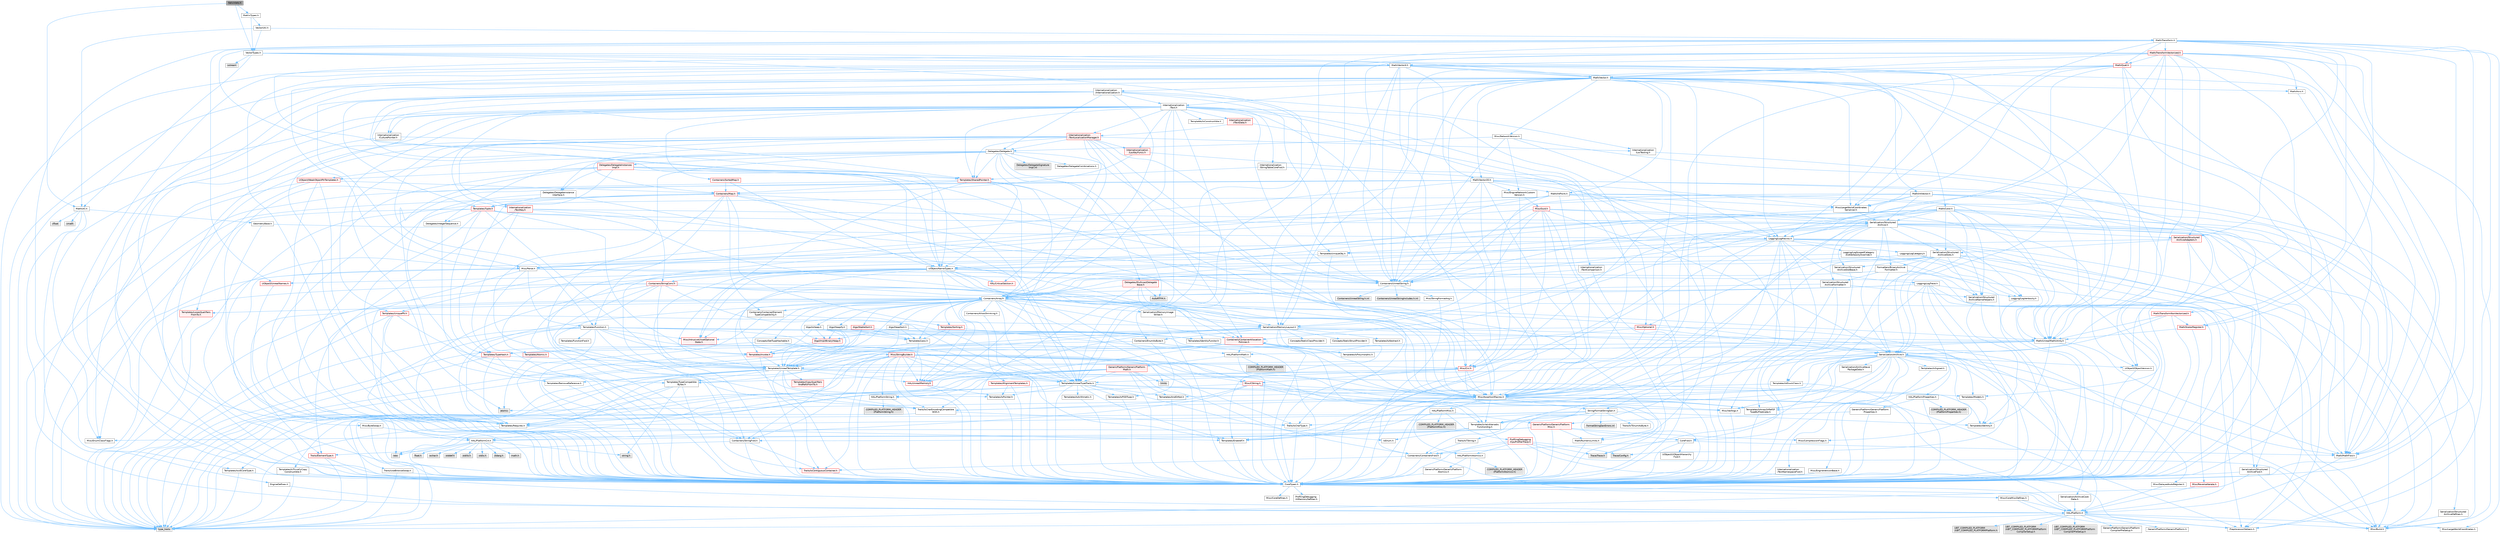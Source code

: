digraph "Kelvinlets.h"
{
 // INTERACTIVE_SVG=YES
 // LATEX_PDF_SIZE
  bgcolor="transparent";
  edge [fontname=Helvetica,fontsize=10,labelfontname=Helvetica,labelfontsize=10];
  node [fontname=Helvetica,fontsize=10,shape=box,height=0.2,width=0.4];
  Node1 [id="Node000001",label="Kelvinlets.h",height=0.2,width=0.4,color="gray40", fillcolor="grey60", style="filled", fontcolor="black",tooltip=" "];
  Node1 -> Node2 [id="edge1_Node000001_Node000002",color="steelblue1",style="solid",tooltip=" "];
  Node2 [id="Node000002",label="MathUtil.h",height=0.2,width=0.4,color="grey40", fillcolor="white", style="filled",URL="$d4/d5b/MathUtil_8h.html",tooltip=" "];
  Node2 -> Node3 [id="edge2_Node000002_Node000003",color="steelblue1",style="solid",tooltip=" "];
  Node3 [id="Node000003",label="GeometryBase.h",height=0.2,width=0.4,color="grey40", fillcolor="white", style="filled",URL="$d5/d5e/GeometryBase_8h.html",tooltip=" "];
  Node3 -> Node4 [id="edge3_Node000003_Node000004",color="steelblue1",style="solid",tooltip=" "];
  Node4 [id="Node000004",label="CoreTypes.h",height=0.2,width=0.4,color="grey40", fillcolor="white", style="filled",URL="$dc/dec/CoreTypes_8h.html",tooltip=" "];
  Node4 -> Node5 [id="edge4_Node000004_Node000005",color="steelblue1",style="solid",tooltip=" "];
  Node5 [id="Node000005",label="HAL/Platform.h",height=0.2,width=0.4,color="grey40", fillcolor="white", style="filled",URL="$d9/dd0/Platform_8h.html",tooltip=" "];
  Node5 -> Node6 [id="edge5_Node000005_Node000006",color="steelblue1",style="solid",tooltip=" "];
  Node6 [id="Node000006",label="Misc/Build.h",height=0.2,width=0.4,color="grey40", fillcolor="white", style="filled",URL="$d3/dbb/Build_8h.html",tooltip=" "];
  Node5 -> Node7 [id="edge6_Node000005_Node000007",color="steelblue1",style="solid",tooltip=" "];
  Node7 [id="Node000007",label="Misc/LargeWorldCoordinates.h",height=0.2,width=0.4,color="grey40", fillcolor="white", style="filled",URL="$d2/dcb/LargeWorldCoordinates_8h.html",tooltip=" "];
  Node5 -> Node8 [id="edge7_Node000005_Node000008",color="steelblue1",style="solid",tooltip=" "];
  Node8 [id="Node000008",label="type_traits",height=0.2,width=0.4,color="grey60", fillcolor="#E0E0E0", style="filled",tooltip=" "];
  Node5 -> Node9 [id="edge8_Node000005_Node000009",color="steelblue1",style="solid",tooltip=" "];
  Node9 [id="Node000009",label="PreprocessorHelpers.h",height=0.2,width=0.4,color="grey40", fillcolor="white", style="filled",URL="$db/ddb/PreprocessorHelpers_8h.html",tooltip=" "];
  Node5 -> Node10 [id="edge9_Node000005_Node000010",color="steelblue1",style="solid",tooltip=" "];
  Node10 [id="Node000010",label="UBT_COMPILED_PLATFORM\l/UBT_COMPILED_PLATFORMPlatform\lCompilerPreSetup.h",height=0.2,width=0.4,color="grey60", fillcolor="#E0E0E0", style="filled",tooltip=" "];
  Node5 -> Node11 [id="edge10_Node000005_Node000011",color="steelblue1",style="solid",tooltip=" "];
  Node11 [id="Node000011",label="GenericPlatform/GenericPlatform\lCompilerPreSetup.h",height=0.2,width=0.4,color="grey40", fillcolor="white", style="filled",URL="$d9/dc8/GenericPlatformCompilerPreSetup_8h.html",tooltip=" "];
  Node5 -> Node12 [id="edge11_Node000005_Node000012",color="steelblue1",style="solid",tooltip=" "];
  Node12 [id="Node000012",label="GenericPlatform/GenericPlatform.h",height=0.2,width=0.4,color="grey40", fillcolor="white", style="filled",URL="$d6/d84/GenericPlatform_8h.html",tooltip=" "];
  Node5 -> Node13 [id="edge12_Node000005_Node000013",color="steelblue1",style="solid",tooltip=" "];
  Node13 [id="Node000013",label="UBT_COMPILED_PLATFORM\l/UBT_COMPILED_PLATFORMPlatform.h",height=0.2,width=0.4,color="grey60", fillcolor="#E0E0E0", style="filled",tooltip=" "];
  Node5 -> Node14 [id="edge13_Node000005_Node000014",color="steelblue1",style="solid",tooltip=" "];
  Node14 [id="Node000014",label="UBT_COMPILED_PLATFORM\l/UBT_COMPILED_PLATFORMPlatform\lCompilerSetup.h",height=0.2,width=0.4,color="grey60", fillcolor="#E0E0E0", style="filled",tooltip=" "];
  Node4 -> Node15 [id="edge14_Node000004_Node000015",color="steelblue1",style="solid",tooltip=" "];
  Node15 [id="Node000015",label="ProfilingDebugging\l/UMemoryDefines.h",height=0.2,width=0.4,color="grey40", fillcolor="white", style="filled",URL="$d2/da2/UMemoryDefines_8h.html",tooltip=" "];
  Node4 -> Node16 [id="edge15_Node000004_Node000016",color="steelblue1",style="solid",tooltip=" "];
  Node16 [id="Node000016",label="Misc/CoreMiscDefines.h",height=0.2,width=0.4,color="grey40", fillcolor="white", style="filled",URL="$da/d38/CoreMiscDefines_8h.html",tooltip=" "];
  Node16 -> Node5 [id="edge16_Node000016_Node000005",color="steelblue1",style="solid",tooltip=" "];
  Node16 -> Node9 [id="edge17_Node000016_Node000009",color="steelblue1",style="solid",tooltip=" "];
  Node4 -> Node17 [id="edge18_Node000004_Node000017",color="steelblue1",style="solid",tooltip=" "];
  Node17 [id="Node000017",label="Misc/CoreDefines.h",height=0.2,width=0.4,color="grey40", fillcolor="white", style="filled",URL="$d3/dd2/CoreDefines_8h.html",tooltip=" "];
  Node3 -> Node18 [id="edge19_Node000003_Node000018",color="steelblue1",style="solid",tooltip=" "];
  Node18 [id="Node000018",label="Logging/LogMacros.h",height=0.2,width=0.4,color="grey40", fillcolor="white", style="filled",URL="$d0/d16/LogMacros_8h.html",tooltip=" "];
  Node18 -> Node19 [id="edge20_Node000018_Node000019",color="steelblue1",style="solid",tooltip=" "];
  Node19 [id="Node000019",label="Containers/UnrealString.h",height=0.2,width=0.4,color="grey40", fillcolor="white", style="filled",URL="$d5/dba/UnrealString_8h.html",tooltip=" "];
  Node19 -> Node20 [id="edge21_Node000019_Node000020",color="steelblue1",style="solid",tooltip=" "];
  Node20 [id="Node000020",label="Containers/UnrealStringIncludes.h.inl",height=0.2,width=0.4,color="grey60", fillcolor="#E0E0E0", style="filled",tooltip=" "];
  Node19 -> Node21 [id="edge22_Node000019_Node000021",color="steelblue1",style="solid",tooltip=" "];
  Node21 [id="Node000021",label="Containers/UnrealString.h.inl",height=0.2,width=0.4,color="grey60", fillcolor="#E0E0E0", style="filled",tooltip=" "];
  Node19 -> Node22 [id="edge23_Node000019_Node000022",color="steelblue1",style="solid",tooltip=" "];
  Node22 [id="Node000022",label="Misc/StringFormatArg.h",height=0.2,width=0.4,color="grey40", fillcolor="white", style="filled",URL="$d2/d16/StringFormatArg_8h.html",tooltip=" "];
  Node22 -> Node23 [id="edge24_Node000022_Node000023",color="steelblue1",style="solid",tooltip=" "];
  Node23 [id="Node000023",label="Containers/ContainersFwd.h",height=0.2,width=0.4,color="grey40", fillcolor="white", style="filled",URL="$d4/d0a/ContainersFwd_8h.html",tooltip=" "];
  Node23 -> Node5 [id="edge25_Node000023_Node000005",color="steelblue1",style="solid",tooltip=" "];
  Node23 -> Node4 [id="edge26_Node000023_Node000004",color="steelblue1",style="solid",tooltip=" "];
  Node23 -> Node24 [id="edge27_Node000023_Node000024",color="steelblue1",style="solid",tooltip=" "];
  Node24 [id="Node000024",label="Traits/IsContiguousContainer.h",height=0.2,width=0.4,color="red", fillcolor="#FFF0F0", style="filled",URL="$d5/d3c/IsContiguousContainer_8h.html",tooltip=" "];
  Node24 -> Node4 [id="edge28_Node000024_Node000004",color="steelblue1",style="solid",tooltip=" "];
  Node18 -> Node4 [id="edge29_Node000018_Node000004",color="steelblue1",style="solid",tooltip=" "];
  Node18 -> Node9 [id="edge30_Node000018_Node000009",color="steelblue1",style="solid",tooltip=" "];
  Node18 -> Node27 [id="edge31_Node000018_Node000027",color="steelblue1",style="solid",tooltip=" "];
  Node27 [id="Node000027",label="Logging/LogCategory.h",height=0.2,width=0.4,color="grey40", fillcolor="white", style="filled",URL="$d9/d36/LogCategory_8h.html",tooltip=" "];
  Node27 -> Node4 [id="edge32_Node000027_Node000004",color="steelblue1",style="solid",tooltip=" "];
  Node27 -> Node28 [id="edge33_Node000027_Node000028",color="steelblue1",style="solid",tooltip=" "];
  Node28 [id="Node000028",label="Logging/LogVerbosity.h",height=0.2,width=0.4,color="grey40", fillcolor="white", style="filled",URL="$d2/d8f/LogVerbosity_8h.html",tooltip=" "];
  Node28 -> Node4 [id="edge34_Node000028_Node000004",color="steelblue1",style="solid",tooltip=" "];
  Node27 -> Node29 [id="edge35_Node000027_Node000029",color="steelblue1",style="solid",tooltip=" "];
  Node29 [id="Node000029",label="UObject/NameTypes.h",height=0.2,width=0.4,color="grey40", fillcolor="white", style="filled",URL="$d6/d35/NameTypes_8h.html",tooltip=" "];
  Node29 -> Node4 [id="edge36_Node000029_Node000004",color="steelblue1",style="solid",tooltip=" "];
  Node29 -> Node30 [id="edge37_Node000029_Node000030",color="steelblue1",style="solid",tooltip=" "];
  Node30 [id="Node000030",label="Misc/AssertionMacros.h",height=0.2,width=0.4,color="grey40", fillcolor="white", style="filled",URL="$d0/dfa/AssertionMacros_8h.html",tooltip=" "];
  Node30 -> Node4 [id="edge38_Node000030_Node000004",color="steelblue1",style="solid",tooltip=" "];
  Node30 -> Node5 [id="edge39_Node000030_Node000005",color="steelblue1",style="solid",tooltip=" "];
  Node30 -> Node31 [id="edge40_Node000030_Node000031",color="steelblue1",style="solid",tooltip=" "];
  Node31 [id="Node000031",label="HAL/PlatformMisc.h",height=0.2,width=0.4,color="grey40", fillcolor="white", style="filled",URL="$d0/df5/PlatformMisc_8h.html",tooltip=" "];
  Node31 -> Node4 [id="edge41_Node000031_Node000004",color="steelblue1",style="solid",tooltip=" "];
  Node31 -> Node32 [id="edge42_Node000031_Node000032",color="steelblue1",style="solid",tooltip=" "];
  Node32 [id="Node000032",label="GenericPlatform/GenericPlatform\lMisc.h",height=0.2,width=0.4,color="red", fillcolor="#FFF0F0", style="filled",URL="$db/d9a/GenericPlatformMisc_8h.html",tooltip=" "];
  Node32 -> Node33 [id="edge43_Node000032_Node000033",color="steelblue1",style="solid",tooltip=" "];
  Node33 [id="Node000033",label="Containers/StringFwd.h",height=0.2,width=0.4,color="grey40", fillcolor="white", style="filled",URL="$df/d37/StringFwd_8h.html",tooltip=" "];
  Node33 -> Node4 [id="edge44_Node000033_Node000004",color="steelblue1",style="solid",tooltip=" "];
  Node33 -> Node34 [id="edge45_Node000033_Node000034",color="steelblue1",style="solid",tooltip=" "];
  Node34 [id="Node000034",label="Traits/ElementType.h",height=0.2,width=0.4,color="red", fillcolor="#FFF0F0", style="filled",URL="$d5/d4f/ElementType_8h.html",tooltip=" "];
  Node34 -> Node5 [id="edge46_Node000034_Node000005",color="steelblue1",style="solid",tooltip=" "];
  Node34 -> Node8 [id="edge47_Node000034_Node000008",color="steelblue1",style="solid",tooltip=" "];
  Node33 -> Node24 [id="edge48_Node000033_Node000024",color="steelblue1",style="solid",tooltip=" "];
  Node32 -> Node35 [id="edge49_Node000032_Node000035",color="steelblue1",style="solid",tooltip=" "];
  Node35 [id="Node000035",label="CoreFwd.h",height=0.2,width=0.4,color="grey40", fillcolor="white", style="filled",URL="$d1/d1e/CoreFwd_8h.html",tooltip=" "];
  Node35 -> Node4 [id="edge50_Node000035_Node000004",color="steelblue1",style="solid",tooltip=" "];
  Node35 -> Node23 [id="edge51_Node000035_Node000023",color="steelblue1",style="solid",tooltip=" "];
  Node35 -> Node36 [id="edge52_Node000035_Node000036",color="steelblue1",style="solid",tooltip=" "];
  Node36 [id="Node000036",label="Math/MathFwd.h",height=0.2,width=0.4,color="grey40", fillcolor="white", style="filled",URL="$d2/d10/MathFwd_8h.html",tooltip=" "];
  Node36 -> Node5 [id="edge53_Node000036_Node000005",color="steelblue1",style="solid",tooltip=" "];
  Node35 -> Node37 [id="edge54_Node000035_Node000037",color="steelblue1",style="solid",tooltip=" "];
  Node37 [id="Node000037",label="UObject/UObjectHierarchy\lFwd.h",height=0.2,width=0.4,color="grey40", fillcolor="white", style="filled",URL="$d3/d13/UObjectHierarchyFwd_8h.html",tooltip=" "];
  Node32 -> Node4 [id="edge55_Node000032_Node000004",color="steelblue1",style="solid",tooltip=" "];
  Node32 -> Node39 [id="edge56_Node000032_Node000039",color="steelblue1",style="solid",tooltip=" "];
  Node39 [id="Node000039",label="HAL/PlatformCrt.h",height=0.2,width=0.4,color="grey40", fillcolor="white", style="filled",URL="$d8/d75/PlatformCrt_8h.html",tooltip=" "];
  Node39 -> Node40 [id="edge57_Node000039_Node000040",color="steelblue1",style="solid",tooltip=" "];
  Node40 [id="Node000040",label="new",height=0.2,width=0.4,color="grey60", fillcolor="#E0E0E0", style="filled",tooltip=" "];
  Node39 -> Node41 [id="edge58_Node000039_Node000041",color="steelblue1",style="solid",tooltip=" "];
  Node41 [id="Node000041",label="wchar.h",height=0.2,width=0.4,color="grey60", fillcolor="#E0E0E0", style="filled",tooltip=" "];
  Node39 -> Node42 [id="edge59_Node000039_Node000042",color="steelblue1",style="solid",tooltip=" "];
  Node42 [id="Node000042",label="stddef.h",height=0.2,width=0.4,color="grey60", fillcolor="#E0E0E0", style="filled",tooltip=" "];
  Node39 -> Node43 [id="edge60_Node000039_Node000043",color="steelblue1",style="solid",tooltip=" "];
  Node43 [id="Node000043",label="stdlib.h",height=0.2,width=0.4,color="grey60", fillcolor="#E0E0E0", style="filled",tooltip=" "];
  Node39 -> Node44 [id="edge61_Node000039_Node000044",color="steelblue1",style="solid",tooltip=" "];
  Node44 [id="Node000044",label="stdio.h",height=0.2,width=0.4,color="grey60", fillcolor="#E0E0E0", style="filled",tooltip=" "];
  Node39 -> Node45 [id="edge62_Node000039_Node000045",color="steelblue1",style="solid",tooltip=" "];
  Node45 [id="Node000045",label="stdarg.h",height=0.2,width=0.4,color="grey60", fillcolor="#E0E0E0", style="filled",tooltip=" "];
  Node39 -> Node46 [id="edge63_Node000039_Node000046",color="steelblue1",style="solid",tooltip=" "];
  Node46 [id="Node000046",label="math.h",height=0.2,width=0.4,color="grey60", fillcolor="#E0E0E0", style="filled",tooltip=" "];
  Node39 -> Node47 [id="edge64_Node000039_Node000047",color="steelblue1",style="solid",tooltip=" "];
  Node47 [id="Node000047",label="float.h",height=0.2,width=0.4,color="grey60", fillcolor="#E0E0E0", style="filled",tooltip=" "];
  Node39 -> Node48 [id="edge65_Node000039_Node000048",color="steelblue1",style="solid",tooltip=" "];
  Node48 [id="Node000048",label="string.h",height=0.2,width=0.4,color="grey60", fillcolor="#E0E0E0", style="filled",tooltip=" "];
  Node32 -> Node49 [id="edge66_Node000032_Node000049",color="steelblue1",style="solid",tooltip=" "];
  Node49 [id="Node000049",label="Math/NumericLimits.h",height=0.2,width=0.4,color="grey40", fillcolor="white", style="filled",URL="$df/d1b/NumericLimits_8h.html",tooltip=" "];
  Node49 -> Node4 [id="edge67_Node000049_Node000004",color="steelblue1",style="solid",tooltip=" "];
  Node32 -> Node50 [id="edge68_Node000032_Node000050",color="steelblue1",style="solid",tooltip=" "];
  Node50 [id="Node000050",label="Misc/CompressionFlags.h",height=0.2,width=0.4,color="grey40", fillcolor="white", style="filled",URL="$d9/d76/CompressionFlags_8h.html",tooltip=" "];
  Node32 -> Node51 [id="edge69_Node000032_Node000051",color="steelblue1",style="solid",tooltip=" "];
  Node51 [id="Node000051",label="Misc/EnumClassFlags.h",height=0.2,width=0.4,color="grey40", fillcolor="white", style="filled",URL="$d8/de7/EnumClassFlags_8h.html",tooltip=" "];
  Node31 -> Node54 [id="edge70_Node000031_Node000054",color="steelblue1",style="solid",tooltip=" "];
  Node54 [id="Node000054",label="COMPILED_PLATFORM_HEADER\l(PlatformMisc.h)",height=0.2,width=0.4,color="grey60", fillcolor="#E0E0E0", style="filled",tooltip=" "];
  Node31 -> Node55 [id="edge71_Node000031_Node000055",color="steelblue1",style="solid",tooltip=" "];
  Node55 [id="Node000055",label="ProfilingDebugging\l/CpuProfilerTrace.h",height=0.2,width=0.4,color="red", fillcolor="#FFF0F0", style="filled",URL="$da/dcb/CpuProfilerTrace_8h.html",tooltip=" "];
  Node55 -> Node4 [id="edge72_Node000055_Node000004",color="steelblue1",style="solid",tooltip=" "];
  Node55 -> Node23 [id="edge73_Node000055_Node000023",color="steelblue1",style="solid",tooltip=" "];
  Node55 -> Node56 [id="edge74_Node000055_Node000056",color="steelblue1",style="solid",tooltip=" "];
  Node56 [id="Node000056",label="HAL/PlatformAtomics.h",height=0.2,width=0.4,color="grey40", fillcolor="white", style="filled",URL="$d3/d36/PlatformAtomics_8h.html",tooltip=" "];
  Node56 -> Node4 [id="edge75_Node000056_Node000004",color="steelblue1",style="solid",tooltip=" "];
  Node56 -> Node57 [id="edge76_Node000056_Node000057",color="steelblue1",style="solid",tooltip=" "];
  Node57 [id="Node000057",label="GenericPlatform/GenericPlatform\lAtomics.h",height=0.2,width=0.4,color="grey40", fillcolor="white", style="filled",URL="$da/d72/GenericPlatformAtomics_8h.html",tooltip=" "];
  Node57 -> Node4 [id="edge77_Node000057_Node000004",color="steelblue1",style="solid",tooltip=" "];
  Node56 -> Node58 [id="edge78_Node000056_Node000058",color="steelblue1",style="solid",tooltip=" "];
  Node58 [id="Node000058",label="COMPILED_PLATFORM_HEADER\l(PlatformAtomics.h)",height=0.2,width=0.4,color="grey60", fillcolor="#E0E0E0", style="filled",tooltip=" "];
  Node55 -> Node9 [id="edge79_Node000055_Node000009",color="steelblue1",style="solid",tooltip=" "];
  Node55 -> Node6 [id="edge80_Node000055_Node000006",color="steelblue1",style="solid",tooltip=" "];
  Node55 -> Node59 [id="edge81_Node000055_Node000059",color="steelblue1",style="solid",tooltip=" "];
  Node59 [id="Node000059",label="Trace/Config.h",height=0.2,width=0.4,color="grey60", fillcolor="#E0E0E0", style="filled",tooltip=" "];
  Node55 -> Node62 [id="edge82_Node000055_Node000062",color="steelblue1",style="solid",tooltip=" "];
  Node62 [id="Node000062",label="Trace/Trace.h",height=0.2,width=0.4,color="grey60", fillcolor="#E0E0E0", style="filled",tooltip=" "];
  Node30 -> Node9 [id="edge83_Node000030_Node000009",color="steelblue1",style="solid",tooltip=" "];
  Node30 -> Node63 [id="edge84_Node000030_Node000063",color="steelblue1",style="solid",tooltip=" "];
  Node63 [id="Node000063",label="Templates/EnableIf.h",height=0.2,width=0.4,color="grey40", fillcolor="white", style="filled",URL="$d7/d60/EnableIf_8h.html",tooltip=" "];
  Node63 -> Node4 [id="edge85_Node000063_Node000004",color="steelblue1",style="solid",tooltip=" "];
  Node30 -> Node64 [id="edge86_Node000030_Node000064",color="steelblue1",style="solid",tooltip=" "];
  Node64 [id="Node000064",label="Templates/IsArrayOrRefOf\lTypeByPredicate.h",height=0.2,width=0.4,color="grey40", fillcolor="white", style="filled",URL="$d6/da1/IsArrayOrRefOfTypeByPredicate_8h.html",tooltip=" "];
  Node64 -> Node4 [id="edge87_Node000064_Node000004",color="steelblue1",style="solid",tooltip=" "];
  Node30 -> Node65 [id="edge88_Node000030_Node000065",color="steelblue1",style="solid",tooltip=" "];
  Node65 [id="Node000065",label="Templates/IsValidVariadic\lFunctionArg.h",height=0.2,width=0.4,color="grey40", fillcolor="white", style="filled",URL="$d0/dc8/IsValidVariadicFunctionArg_8h.html",tooltip=" "];
  Node65 -> Node4 [id="edge89_Node000065_Node000004",color="steelblue1",style="solid",tooltip=" "];
  Node65 -> Node66 [id="edge90_Node000065_Node000066",color="steelblue1",style="solid",tooltip=" "];
  Node66 [id="Node000066",label="IsEnum.h",height=0.2,width=0.4,color="grey40", fillcolor="white", style="filled",URL="$d4/de5/IsEnum_8h.html",tooltip=" "];
  Node65 -> Node8 [id="edge91_Node000065_Node000008",color="steelblue1",style="solid",tooltip=" "];
  Node30 -> Node67 [id="edge92_Node000030_Node000067",color="steelblue1",style="solid",tooltip=" "];
  Node67 [id="Node000067",label="Traits/IsCharEncodingCompatible\lWith.h",height=0.2,width=0.4,color="grey40", fillcolor="white", style="filled",URL="$df/dd1/IsCharEncodingCompatibleWith_8h.html",tooltip=" "];
  Node67 -> Node8 [id="edge93_Node000067_Node000008",color="steelblue1",style="solid",tooltip=" "];
  Node67 -> Node68 [id="edge94_Node000067_Node000068",color="steelblue1",style="solid",tooltip=" "];
  Node68 [id="Node000068",label="Traits/IsCharType.h",height=0.2,width=0.4,color="grey40", fillcolor="white", style="filled",URL="$db/d51/IsCharType_8h.html",tooltip=" "];
  Node68 -> Node4 [id="edge95_Node000068_Node000004",color="steelblue1",style="solid",tooltip=" "];
  Node30 -> Node69 [id="edge96_Node000030_Node000069",color="steelblue1",style="solid",tooltip=" "];
  Node69 [id="Node000069",label="Misc/VarArgs.h",height=0.2,width=0.4,color="grey40", fillcolor="white", style="filled",URL="$d5/d6f/VarArgs_8h.html",tooltip=" "];
  Node69 -> Node4 [id="edge97_Node000069_Node000004",color="steelblue1",style="solid",tooltip=" "];
  Node30 -> Node70 [id="edge98_Node000030_Node000070",color="steelblue1",style="solid",tooltip=" "];
  Node70 [id="Node000070",label="String/FormatStringSan.h",height=0.2,width=0.4,color="grey40", fillcolor="white", style="filled",URL="$d3/d8b/FormatStringSan_8h.html",tooltip=" "];
  Node70 -> Node8 [id="edge99_Node000070_Node000008",color="steelblue1",style="solid",tooltip=" "];
  Node70 -> Node4 [id="edge100_Node000070_Node000004",color="steelblue1",style="solid",tooltip=" "];
  Node70 -> Node71 [id="edge101_Node000070_Node000071",color="steelblue1",style="solid",tooltip=" "];
  Node71 [id="Node000071",label="Templates/Requires.h",height=0.2,width=0.4,color="grey40", fillcolor="white", style="filled",URL="$dc/d96/Requires_8h.html",tooltip=" "];
  Node71 -> Node63 [id="edge102_Node000071_Node000063",color="steelblue1",style="solid",tooltip=" "];
  Node71 -> Node8 [id="edge103_Node000071_Node000008",color="steelblue1",style="solid",tooltip=" "];
  Node70 -> Node72 [id="edge104_Node000070_Node000072",color="steelblue1",style="solid",tooltip=" "];
  Node72 [id="Node000072",label="Templates/Identity.h",height=0.2,width=0.4,color="grey40", fillcolor="white", style="filled",URL="$d0/dd5/Identity_8h.html",tooltip=" "];
  Node70 -> Node65 [id="edge105_Node000070_Node000065",color="steelblue1",style="solid",tooltip=" "];
  Node70 -> Node68 [id="edge106_Node000070_Node000068",color="steelblue1",style="solid",tooltip=" "];
  Node70 -> Node73 [id="edge107_Node000070_Node000073",color="steelblue1",style="solid",tooltip=" "];
  Node73 [id="Node000073",label="Traits/IsTEnumAsByte.h",height=0.2,width=0.4,color="grey40", fillcolor="white", style="filled",URL="$d1/de6/IsTEnumAsByte_8h.html",tooltip=" "];
  Node70 -> Node74 [id="edge108_Node000070_Node000074",color="steelblue1",style="solid",tooltip=" "];
  Node74 [id="Node000074",label="Traits/IsTString.h",height=0.2,width=0.4,color="grey40", fillcolor="white", style="filled",URL="$d0/df8/IsTString_8h.html",tooltip=" "];
  Node74 -> Node23 [id="edge109_Node000074_Node000023",color="steelblue1",style="solid",tooltip=" "];
  Node70 -> Node23 [id="edge110_Node000070_Node000023",color="steelblue1",style="solid",tooltip=" "];
  Node70 -> Node75 [id="edge111_Node000070_Node000075",color="steelblue1",style="solid",tooltip=" "];
  Node75 [id="Node000075",label="FormatStringSanErrors.inl",height=0.2,width=0.4,color="grey60", fillcolor="#E0E0E0", style="filled",tooltip=" "];
  Node30 -> Node76 [id="edge112_Node000030_Node000076",color="steelblue1",style="solid",tooltip=" "];
  Node76 [id="Node000076",label="atomic",height=0.2,width=0.4,color="grey60", fillcolor="#E0E0E0", style="filled",tooltip=" "];
  Node29 -> Node77 [id="edge113_Node000029_Node000077",color="steelblue1",style="solid",tooltip=" "];
  Node77 [id="Node000077",label="HAL/UnrealMemory.h",height=0.2,width=0.4,color="red", fillcolor="#FFF0F0", style="filled",URL="$d9/d96/UnrealMemory_8h.html",tooltip=" "];
  Node77 -> Node4 [id="edge114_Node000077_Node000004",color="steelblue1",style="solid",tooltip=" "];
  Node77 -> Node96 [id="edge115_Node000077_Node000096",color="steelblue1",style="solid",tooltip=" "];
  Node96 [id="Node000096",label="Templates/IsPointer.h",height=0.2,width=0.4,color="grey40", fillcolor="white", style="filled",URL="$d7/d05/IsPointer_8h.html",tooltip=" "];
  Node96 -> Node4 [id="edge116_Node000096_Node000004",color="steelblue1",style="solid",tooltip=" "];
  Node29 -> Node97 [id="edge117_Node000029_Node000097",color="steelblue1",style="solid",tooltip=" "];
  Node97 [id="Node000097",label="Templates/UnrealTypeTraits.h",height=0.2,width=0.4,color="grey40", fillcolor="white", style="filled",URL="$d2/d2d/UnrealTypeTraits_8h.html",tooltip=" "];
  Node97 -> Node4 [id="edge118_Node000097_Node000004",color="steelblue1",style="solid",tooltip=" "];
  Node97 -> Node96 [id="edge119_Node000097_Node000096",color="steelblue1",style="solid",tooltip=" "];
  Node97 -> Node30 [id="edge120_Node000097_Node000030",color="steelblue1",style="solid",tooltip=" "];
  Node97 -> Node89 [id="edge121_Node000097_Node000089",color="steelblue1",style="solid",tooltip=" "];
  Node89 [id="Node000089",label="Templates/AndOrNot.h",height=0.2,width=0.4,color="grey40", fillcolor="white", style="filled",URL="$db/d0a/AndOrNot_8h.html",tooltip=" "];
  Node89 -> Node4 [id="edge122_Node000089_Node000004",color="steelblue1",style="solid",tooltip=" "];
  Node97 -> Node63 [id="edge123_Node000097_Node000063",color="steelblue1",style="solid",tooltip=" "];
  Node97 -> Node98 [id="edge124_Node000097_Node000098",color="steelblue1",style="solid",tooltip=" "];
  Node98 [id="Node000098",label="Templates/IsArithmetic.h",height=0.2,width=0.4,color="grey40", fillcolor="white", style="filled",URL="$d2/d5d/IsArithmetic_8h.html",tooltip=" "];
  Node98 -> Node4 [id="edge125_Node000098_Node000004",color="steelblue1",style="solid",tooltip=" "];
  Node97 -> Node66 [id="edge126_Node000097_Node000066",color="steelblue1",style="solid",tooltip=" "];
  Node97 -> Node99 [id="edge127_Node000097_Node000099",color="steelblue1",style="solid",tooltip=" "];
  Node99 [id="Node000099",label="Templates/Models.h",height=0.2,width=0.4,color="grey40", fillcolor="white", style="filled",URL="$d3/d0c/Models_8h.html",tooltip=" "];
  Node99 -> Node72 [id="edge128_Node000099_Node000072",color="steelblue1",style="solid",tooltip=" "];
  Node97 -> Node100 [id="edge129_Node000097_Node000100",color="steelblue1",style="solid",tooltip=" "];
  Node100 [id="Node000100",label="Templates/IsPODType.h",height=0.2,width=0.4,color="grey40", fillcolor="white", style="filled",URL="$d7/db1/IsPODType_8h.html",tooltip=" "];
  Node100 -> Node4 [id="edge130_Node000100_Node000004",color="steelblue1",style="solid",tooltip=" "];
  Node97 -> Node101 [id="edge131_Node000097_Node000101",color="steelblue1",style="solid",tooltip=" "];
  Node101 [id="Node000101",label="Templates/IsUECoreType.h",height=0.2,width=0.4,color="grey40", fillcolor="white", style="filled",URL="$d1/db8/IsUECoreType_8h.html",tooltip=" "];
  Node101 -> Node4 [id="edge132_Node000101_Node000004",color="steelblue1",style="solid",tooltip=" "];
  Node101 -> Node8 [id="edge133_Node000101_Node000008",color="steelblue1",style="solid",tooltip=" "];
  Node97 -> Node90 [id="edge134_Node000097_Node000090",color="steelblue1",style="solid",tooltip=" "];
  Node90 [id="Node000090",label="Templates/IsTriviallyCopy\lConstructible.h",height=0.2,width=0.4,color="grey40", fillcolor="white", style="filled",URL="$d3/d78/IsTriviallyCopyConstructible_8h.html",tooltip=" "];
  Node90 -> Node4 [id="edge135_Node000090_Node000004",color="steelblue1",style="solid",tooltip=" "];
  Node90 -> Node8 [id="edge136_Node000090_Node000008",color="steelblue1",style="solid",tooltip=" "];
  Node29 -> Node102 [id="edge137_Node000029_Node000102",color="steelblue1",style="solid",tooltip=" "];
  Node102 [id="Node000102",label="Templates/UnrealTemplate.h",height=0.2,width=0.4,color="grey40", fillcolor="white", style="filled",URL="$d4/d24/UnrealTemplate_8h.html",tooltip=" "];
  Node102 -> Node4 [id="edge138_Node000102_Node000004",color="steelblue1",style="solid",tooltip=" "];
  Node102 -> Node96 [id="edge139_Node000102_Node000096",color="steelblue1",style="solid",tooltip=" "];
  Node102 -> Node77 [id="edge140_Node000102_Node000077",color="steelblue1",style="solid",tooltip=" "];
  Node102 -> Node103 [id="edge141_Node000102_Node000103",color="steelblue1",style="solid",tooltip=" "];
  Node103 [id="Node000103",label="Templates/CopyQualifiers\lAndRefsFromTo.h",height=0.2,width=0.4,color="red", fillcolor="#FFF0F0", style="filled",URL="$d3/db3/CopyQualifiersAndRefsFromTo_8h.html",tooltip=" "];
  Node102 -> Node97 [id="edge142_Node000102_Node000097",color="steelblue1",style="solid",tooltip=" "];
  Node102 -> Node105 [id="edge143_Node000102_Node000105",color="steelblue1",style="solid",tooltip=" "];
  Node105 [id="Node000105",label="Templates/RemoveReference.h",height=0.2,width=0.4,color="grey40", fillcolor="white", style="filled",URL="$da/dbe/RemoveReference_8h.html",tooltip=" "];
  Node105 -> Node4 [id="edge144_Node000105_Node000004",color="steelblue1",style="solid",tooltip=" "];
  Node102 -> Node71 [id="edge145_Node000102_Node000071",color="steelblue1",style="solid",tooltip=" "];
  Node102 -> Node106 [id="edge146_Node000102_Node000106",color="steelblue1",style="solid",tooltip=" "];
  Node106 [id="Node000106",label="Templates/TypeCompatible\lBytes.h",height=0.2,width=0.4,color="grey40", fillcolor="white", style="filled",URL="$df/d0a/TypeCompatibleBytes_8h.html",tooltip=" "];
  Node106 -> Node4 [id="edge147_Node000106_Node000004",color="steelblue1",style="solid",tooltip=" "];
  Node106 -> Node48 [id="edge148_Node000106_Node000048",color="steelblue1",style="solid",tooltip=" "];
  Node106 -> Node40 [id="edge149_Node000106_Node000040",color="steelblue1",style="solid",tooltip=" "];
  Node106 -> Node8 [id="edge150_Node000106_Node000008",color="steelblue1",style="solid",tooltip=" "];
  Node102 -> Node72 [id="edge151_Node000102_Node000072",color="steelblue1",style="solid",tooltip=" "];
  Node102 -> Node24 [id="edge152_Node000102_Node000024",color="steelblue1",style="solid",tooltip=" "];
  Node102 -> Node107 [id="edge153_Node000102_Node000107",color="steelblue1",style="solid",tooltip=" "];
  Node107 [id="Node000107",label="Traits/UseBitwiseSwap.h",height=0.2,width=0.4,color="grey40", fillcolor="white", style="filled",URL="$db/df3/UseBitwiseSwap_8h.html",tooltip=" "];
  Node107 -> Node4 [id="edge154_Node000107_Node000004",color="steelblue1",style="solid",tooltip=" "];
  Node107 -> Node8 [id="edge155_Node000107_Node000008",color="steelblue1",style="solid",tooltip=" "];
  Node102 -> Node8 [id="edge156_Node000102_Node000008",color="steelblue1",style="solid",tooltip=" "];
  Node29 -> Node19 [id="edge157_Node000029_Node000019",color="steelblue1",style="solid",tooltip=" "];
  Node29 -> Node108 [id="edge158_Node000029_Node000108",color="steelblue1",style="solid",tooltip=" "];
  Node108 [id="Node000108",label="HAL/CriticalSection.h",height=0.2,width=0.4,color="red", fillcolor="#FFF0F0", style="filled",URL="$d6/d90/CriticalSection_8h.html",tooltip=" "];
  Node29 -> Node111 [id="edge159_Node000029_Node000111",color="steelblue1",style="solid",tooltip=" "];
  Node111 [id="Node000111",label="Containers/StringConv.h",height=0.2,width=0.4,color="red", fillcolor="#FFF0F0", style="filled",URL="$d3/ddf/StringConv_8h.html",tooltip=" "];
  Node111 -> Node4 [id="edge160_Node000111_Node000004",color="steelblue1",style="solid",tooltip=" "];
  Node111 -> Node30 [id="edge161_Node000111_Node000030",color="steelblue1",style="solid",tooltip=" "];
  Node111 -> Node112 [id="edge162_Node000111_Node000112",color="steelblue1",style="solid",tooltip=" "];
  Node112 [id="Node000112",label="Containers/ContainerAllocation\lPolicies.h",height=0.2,width=0.4,color="red", fillcolor="#FFF0F0", style="filled",URL="$d7/dff/ContainerAllocationPolicies_8h.html",tooltip=" "];
  Node112 -> Node4 [id="edge163_Node000112_Node000004",color="steelblue1",style="solid",tooltip=" "];
  Node112 -> Node112 [id="edge164_Node000112_Node000112",color="steelblue1",style="solid",tooltip=" "];
  Node112 -> Node114 [id="edge165_Node000112_Node000114",color="steelblue1",style="solid",tooltip=" "];
  Node114 [id="Node000114",label="HAL/PlatformMath.h",height=0.2,width=0.4,color="grey40", fillcolor="white", style="filled",URL="$dc/d53/PlatformMath_8h.html",tooltip=" "];
  Node114 -> Node4 [id="edge166_Node000114_Node000004",color="steelblue1",style="solid",tooltip=" "];
  Node114 -> Node115 [id="edge167_Node000114_Node000115",color="steelblue1",style="solid",tooltip=" "];
  Node115 [id="Node000115",label="GenericPlatform/GenericPlatform\lMath.h",height=0.2,width=0.4,color="red", fillcolor="#FFF0F0", style="filled",URL="$d5/d79/GenericPlatformMath_8h.html",tooltip=" "];
  Node115 -> Node4 [id="edge168_Node000115_Node000004",color="steelblue1",style="solid",tooltip=" "];
  Node115 -> Node23 [id="edge169_Node000115_Node000023",color="steelblue1",style="solid",tooltip=" "];
  Node115 -> Node39 [id="edge170_Node000115_Node000039",color="steelblue1",style="solid",tooltip=" "];
  Node115 -> Node89 [id="edge171_Node000115_Node000089",color="steelblue1",style="solid",tooltip=" "];
  Node115 -> Node97 [id="edge172_Node000115_Node000097",color="steelblue1",style="solid",tooltip=" "];
  Node115 -> Node71 [id="edge173_Node000115_Node000071",color="steelblue1",style="solid",tooltip=" "];
  Node115 -> Node106 [id="edge174_Node000115_Node000106",color="steelblue1",style="solid",tooltip=" "];
  Node115 -> Node120 [id="edge175_Node000115_Node000120",color="steelblue1",style="solid",tooltip=" "];
  Node120 [id="Node000120",label="limits",height=0.2,width=0.4,color="grey60", fillcolor="#E0E0E0", style="filled",tooltip=" "];
  Node115 -> Node8 [id="edge176_Node000115_Node000008",color="steelblue1",style="solid",tooltip=" "];
  Node114 -> Node121 [id="edge177_Node000114_Node000121",color="steelblue1",style="solid",tooltip=" "];
  Node121 [id="Node000121",label="COMPILED_PLATFORM_HEADER\l(PlatformMath.h)",height=0.2,width=0.4,color="grey60", fillcolor="#E0E0E0", style="filled",tooltip=" "];
  Node112 -> Node77 [id="edge178_Node000112_Node000077",color="steelblue1",style="solid",tooltip=" "];
  Node112 -> Node49 [id="edge179_Node000112_Node000049",color="steelblue1",style="solid",tooltip=" "];
  Node112 -> Node30 [id="edge180_Node000112_Node000030",color="steelblue1",style="solid",tooltip=" "];
  Node112 -> Node122 [id="edge181_Node000112_Node000122",color="steelblue1",style="solid",tooltip=" "];
  Node122 [id="Node000122",label="Templates/IsPolymorphic.h",height=0.2,width=0.4,color="grey40", fillcolor="white", style="filled",URL="$dc/d20/IsPolymorphic_8h.html",tooltip=" "];
  Node112 -> Node106 [id="edge182_Node000112_Node000106",color="steelblue1",style="solid",tooltip=" "];
  Node112 -> Node8 [id="edge183_Node000112_Node000008",color="steelblue1",style="solid",tooltip=" "];
  Node111 -> Node124 [id="edge184_Node000111_Node000124",color="steelblue1",style="solid",tooltip=" "];
  Node124 [id="Node000124",label="Containers/Array.h",height=0.2,width=0.4,color="grey40", fillcolor="white", style="filled",URL="$df/dd0/Array_8h.html",tooltip=" "];
  Node124 -> Node4 [id="edge185_Node000124_Node000004",color="steelblue1",style="solid",tooltip=" "];
  Node124 -> Node30 [id="edge186_Node000124_Node000030",color="steelblue1",style="solid",tooltip=" "];
  Node124 -> Node125 [id="edge187_Node000124_Node000125",color="steelblue1",style="solid",tooltip=" "];
  Node125 [id="Node000125",label="Misc/IntrusiveUnsetOptional\lState.h",height=0.2,width=0.4,color="red", fillcolor="#FFF0F0", style="filled",URL="$d2/d0a/IntrusiveUnsetOptionalState_8h.html",tooltip=" "];
  Node124 -> Node127 [id="edge188_Node000124_Node000127",color="steelblue1",style="solid",tooltip=" "];
  Node127 [id="Node000127",label="Misc/ReverseIterate.h",height=0.2,width=0.4,color="red", fillcolor="#FFF0F0", style="filled",URL="$db/de3/ReverseIterate_8h.html",tooltip=" "];
  Node127 -> Node5 [id="edge189_Node000127_Node000005",color="steelblue1",style="solid",tooltip=" "];
  Node124 -> Node77 [id="edge190_Node000124_Node000077",color="steelblue1",style="solid",tooltip=" "];
  Node124 -> Node97 [id="edge191_Node000124_Node000097",color="steelblue1",style="solid",tooltip=" "];
  Node124 -> Node102 [id="edge192_Node000124_Node000102",color="steelblue1",style="solid",tooltip=" "];
  Node124 -> Node129 [id="edge193_Node000124_Node000129",color="steelblue1",style="solid",tooltip=" "];
  Node129 [id="Node000129",label="Containers/AllowShrinking.h",height=0.2,width=0.4,color="grey40", fillcolor="white", style="filled",URL="$d7/d1a/AllowShrinking_8h.html",tooltip=" "];
  Node129 -> Node4 [id="edge194_Node000129_Node000004",color="steelblue1",style="solid",tooltip=" "];
  Node124 -> Node112 [id="edge195_Node000124_Node000112",color="steelblue1",style="solid",tooltip=" "];
  Node124 -> Node130 [id="edge196_Node000124_Node000130",color="steelblue1",style="solid",tooltip=" "];
  Node130 [id="Node000130",label="Containers/ContainerElement\lTypeCompatibility.h",height=0.2,width=0.4,color="grey40", fillcolor="white", style="filled",URL="$df/ddf/ContainerElementTypeCompatibility_8h.html",tooltip=" "];
  Node130 -> Node4 [id="edge197_Node000130_Node000004",color="steelblue1",style="solid",tooltip=" "];
  Node130 -> Node97 [id="edge198_Node000130_Node000097",color="steelblue1",style="solid",tooltip=" "];
  Node124 -> Node131 [id="edge199_Node000124_Node000131",color="steelblue1",style="solid",tooltip=" "];
  Node131 [id="Node000131",label="Serialization/Archive.h",height=0.2,width=0.4,color="grey40", fillcolor="white", style="filled",URL="$d7/d3b/Archive_8h.html",tooltip=" "];
  Node131 -> Node35 [id="edge200_Node000131_Node000035",color="steelblue1",style="solid",tooltip=" "];
  Node131 -> Node4 [id="edge201_Node000131_Node000004",color="steelblue1",style="solid",tooltip=" "];
  Node131 -> Node132 [id="edge202_Node000131_Node000132",color="steelblue1",style="solid",tooltip=" "];
  Node132 [id="Node000132",label="HAL/PlatformProperties.h",height=0.2,width=0.4,color="grey40", fillcolor="white", style="filled",URL="$d9/db0/PlatformProperties_8h.html",tooltip=" "];
  Node132 -> Node4 [id="edge203_Node000132_Node000004",color="steelblue1",style="solid",tooltip=" "];
  Node132 -> Node133 [id="edge204_Node000132_Node000133",color="steelblue1",style="solid",tooltip=" "];
  Node133 [id="Node000133",label="GenericPlatform/GenericPlatform\lProperties.h",height=0.2,width=0.4,color="grey40", fillcolor="white", style="filled",URL="$d2/dcd/GenericPlatformProperties_8h.html",tooltip=" "];
  Node133 -> Node4 [id="edge205_Node000133_Node000004",color="steelblue1",style="solid",tooltip=" "];
  Node133 -> Node32 [id="edge206_Node000133_Node000032",color="steelblue1",style="solid",tooltip=" "];
  Node132 -> Node134 [id="edge207_Node000132_Node000134",color="steelblue1",style="solid",tooltip=" "];
  Node134 [id="Node000134",label="COMPILED_PLATFORM_HEADER\l(PlatformProperties.h)",height=0.2,width=0.4,color="grey60", fillcolor="#E0E0E0", style="filled",tooltip=" "];
  Node131 -> Node135 [id="edge208_Node000131_Node000135",color="steelblue1",style="solid",tooltip=" "];
  Node135 [id="Node000135",label="Internationalization\l/TextNamespaceFwd.h",height=0.2,width=0.4,color="grey40", fillcolor="white", style="filled",URL="$d8/d97/TextNamespaceFwd_8h.html",tooltip=" "];
  Node135 -> Node4 [id="edge209_Node000135_Node000004",color="steelblue1",style="solid",tooltip=" "];
  Node131 -> Node36 [id="edge210_Node000131_Node000036",color="steelblue1",style="solid",tooltip=" "];
  Node131 -> Node30 [id="edge211_Node000131_Node000030",color="steelblue1",style="solid",tooltip=" "];
  Node131 -> Node6 [id="edge212_Node000131_Node000006",color="steelblue1",style="solid",tooltip=" "];
  Node131 -> Node50 [id="edge213_Node000131_Node000050",color="steelblue1",style="solid",tooltip=" "];
  Node131 -> Node136 [id="edge214_Node000131_Node000136",color="steelblue1",style="solid",tooltip=" "];
  Node136 [id="Node000136",label="Misc/EngineVersionBase.h",height=0.2,width=0.4,color="grey40", fillcolor="white", style="filled",URL="$d5/d2b/EngineVersionBase_8h.html",tooltip=" "];
  Node136 -> Node4 [id="edge215_Node000136_Node000004",color="steelblue1",style="solid",tooltip=" "];
  Node131 -> Node69 [id="edge216_Node000131_Node000069",color="steelblue1",style="solid",tooltip=" "];
  Node131 -> Node137 [id="edge217_Node000131_Node000137",color="steelblue1",style="solid",tooltip=" "];
  Node137 [id="Node000137",label="Serialization/ArchiveCook\lData.h",height=0.2,width=0.4,color="grey40", fillcolor="white", style="filled",URL="$dc/db6/ArchiveCookData_8h.html",tooltip=" "];
  Node137 -> Node5 [id="edge218_Node000137_Node000005",color="steelblue1",style="solid",tooltip=" "];
  Node131 -> Node138 [id="edge219_Node000131_Node000138",color="steelblue1",style="solid",tooltip=" "];
  Node138 [id="Node000138",label="Serialization/ArchiveSave\lPackageData.h",height=0.2,width=0.4,color="grey40", fillcolor="white", style="filled",URL="$d1/d37/ArchiveSavePackageData_8h.html",tooltip=" "];
  Node131 -> Node63 [id="edge220_Node000131_Node000063",color="steelblue1",style="solid",tooltip=" "];
  Node131 -> Node64 [id="edge221_Node000131_Node000064",color="steelblue1",style="solid",tooltip=" "];
  Node131 -> Node139 [id="edge222_Node000131_Node000139",color="steelblue1",style="solid",tooltip=" "];
  Node139 [id="Node000139",label="Templates/IsEnumClass.h",height=0.2,width=0.4,color="grey40", fillcolor="white", style="filled",URL="$d7/d15/IsEnumClass_8h.html",tooltip=" "];
  Node139 -> Node4 [id="edge223_Node000139_Node000004",color="steelblue1",style="solid",tooltip=" "];
  Node139 -> Node89 [id="edge224_Node000139_Node000089",color="steelblue1",style="solid",tooltip=" "];
  Node131 -> Node119 [id="edge225_Node000131_Node000119",color="steelblue1",style="solid",tooltip=" "];
  Node119 [id="Node000119",label="Templates/IsSigned.h",height=0.2,width=0.4,color="grey40", fillcolor="white", style="filled",URL="$d8/dd8/IsSigned_8h.html",tooltip=" "];
  Node119 -> Node4 [id="edge226_Node000119_Node000004",color="steelblue1",style="solid",tooltip=" "];
  Node131 -> Node65 [id="edge227_Node000131_Node000065",color="steelblue1",style="solid",tooltip=" "];
  Node131 -> Node102 [id="edge228_Node000131_Node000102",color="steelblue1",style="solid",tooltip=" "];
  Node131 -> Node67 [id="edge229_Node000131_Node000067",color="steelblue1",style="solid",tooltip=" "];
  Node131 -> Node140 [id="edge230_Node000131_Node000140",color="steelblue1",style="solid",tooltip=" "];
  Node140 [id="Node000140",label="UObject/ObjectVersion.h",height=0.2,width=0.4,color="grey40", fillcolor="white", style="filled",URL="$da/d63/ObjectVersion_8h.html",tooltip=" "];
  Node140 -> Node4 [id="edge231_Node000140_Node000004",color="steelblue1",style="solid",tooltip=" "];
  Node124 -> Node141 [id="edge232_Node000124_Node000141",color="steelblue1",style="solid",tooltip=" "];
  Node141 [id="Node000141",label="Serialization/MemoryImage\lWriter.h",height=0.2,width=0.4,color="grey40", fillcolor="white", style="filled",URL="$d0/d08/MemoryImageWriter_8h.html",tooltip=" "];
  Node141 -> Node4 [id="edge233_Node000141_Node000004",color="steelblue1",style="solid",tooltip=" "];
  Node141 -> Node142 [id="edge234_Node000141_Node000142",color="steelblue1",style="solid",tooltip=" "];
  Node142 [id="Node000142",label="Serialization/MemoryLayout.h",height=0.2,width=0.4,color="grey40", fillcolor="white", style="filled",URL="$d7/d66/MemoryLayout_8h.html",tooltip=" "];
  Node142 -> Node143 [id="edge235_Node000142_Node000143",color="steelblue1",style="solid",tooltip=" "];
  Node143 [id="Node000143",label="Concepts/StaticClassProvider.h",height=0.2,width=0.4,color="grey40", fillcolor="white", style="filled",URL="$dd/d83/StaticClassProvider_8h.html",tooltip=" "];
  Node142 -> Node144 [id="edge236_Node000142_Node000144",color="steelblue1",style="solid",tooltip=" "];
  Node144 [id="Node000144",label="Concepts/StaticStructProvider.h",height=0.2,width=0.4,color="grey40", fillcolor="white", style="filled",URL="$d5/d77/StaticStructProvider_8h.html",tooltip=" "];
  Node142 -> Node145 [id="edge237_Node000142_Node000145",color="steelblue1",style="solid",tooltip=" "];
  Node145 [id="Node000145",label="Containers/EnumAsByte.h",height=0.2,width=0.4,color="grey40", fillcolor="white", style="filled",URL="$d6/d9a/EnumAsByte_8h.html",tooltip=" "];
  Node145 -> Node4 [id="edge238_Node000145_Node000004",color="steelblue1",style="solid",tooltip=" "];
  Node145 -> Node100 [id="edge239_Node000145_Node000100",color="steelblue1",style="solid",tooltip=" "];
  Node145 -> Node146 [id="edge240_Node000145_Node000146",color="steelblue1",style="solid",tooltip=" "];
  Node146 [id="Node000146",label="Templates/TypeHash.h",height=0.2,width=0.4,color="red", fillcolor="#FFF0F0", style="filled",URL="$d1/d62/TypeHash_8h.html",tooltip=" "];
  Node146 -> Node4 [id="edge241_Node000146_Node000004",color="steelblue1",style="solid",tooltip=" "];
  Node146 -> Node71 [id="edge242_Node000146_Node000071",color="steelblue1",style="solid",tooltip=" "];
  Node146 -> Node147 [id="edge243_Node000146_Node000147",color="steelblue1",style="solid",tooltip=" "];
  Node147 [id="Node000147",label="Misc/Crc.h",height=0.2,width=0.4,color="red", fillcolor="#FFF0F0", style="filled",URL="$d4/dd2/Crc_8h.html",tooltip=" "];
  Node147 -> Node4 [id="edge244_Node000147_Node000004",color="steelblue1",style="solid",tooltip=" "];
  Node147 -> Node79 [id="edge245_Node000147_Node000079",color="steelblue1",style="solid",tooltip=" "];
  Node79 [id="Node000079",label="HAL/PlatformString.h",height=0.2,width=0.4,color="grey40", fillcolor="white", style="filled",URL="$db/db5/PlatformString_8h.html",tooltip=" "];
  Node79 -> Node4 [id="edge246_Node000079_Node000004",color="steelblue1",style="solid",tooltip=" "];
  Node79 -> Node80 [id="edge247_Node000079_Node000080",color="steelblue1",style="solid",tooltip=" "];
  Node80 [id="Node000080",label="COMPILED_PLATFORM_HEADER\l(PlatformString.h)",height=0.2,width=0.4,color="grey60", fillcolor="#E0E0E0", style="filled",tooltip=" "];
  Node147 -> Node30 [id="edge248_Node000147_Node000030",color="steelblue1",style="solid",tooltip=" "];
  Node147 -> Node148 [id="edge249_Node000147_Node000148",color="steelblue1",style="solid",tooltip=" "];
  Node148 [id="Node000148",label="Misc/CString.h",height=0.2,width=0.4,color="red", fillcolor="#FFF0F0", style="filled",URL="$d2/d49/CString_8h.html",tooltip=" "];
  Node148 -> Node4 [id="edge250_Node000148_Node000004",color="steelblue1",style="solid",tooltip=" "];
  Node148 -> Node39 [id="edge251_Node000148_Node000039",color="steelblue1",style="solid",tooltip=" "];
  Node148 -> Node79 [id="edge252_Node000148_Node000079",color="steelblue1",style="solid",tooltip=" "];
  Node148 -> Node30 [id="edge253_Node000148_Node000030",color="steelblue1",style="solid",tooltip=" "];
  Node148 -> Node69 [id="edge254_Node000148_Node000069",color="steelblue1",style="solid",tooltip=" "];
  Node148 -> Node64 [id="edge255_Node000148_Node000064",color="steelblue1",style="solid",tooltip=" "];
  Node148 -> Node65 [id="edge256_Node000148_Node000065",color="steelblue1",style="solid",tooltip=" "];
  Node148 -> Node67 [id="edge257_Node000148_Node000067",color="steelblue1",style="solid",tooltip=" "];
  Node147 -> Node97 [id="edge258_Node000147_Node000097",color="steelblue1",style="solid",tooltip=" "];
  Node147 -> Node68 [id="edge259_Node000147_Node000068",color="steelblue1",style="solid",tooltip=" "];
  Node146 -> Node8 [id="edge260_Node000146_Node000008",color="steelblue1",style="solid",tooltip=" "];
  Node142 -> Node33 [id="edge261_Node000142_Node000033",color="steelblue1",style="solid",tooltip=" "];
  Node142 -> Node77 [id="edge262_Node000142_Node000077",color="steelblue1",style="solid",tooltip=" "];
  Node142 -> Node153 [id="edge263_Node000142_Node000153",color="steelblue1",style="solid",tooltip=" "];
  Node153 [id="Node000153",label="Misc/DelayedAutoRegister.h",height=0.2,width=0.4,color="grey40", fillcolor="white", style="filled",URL="$d1/dda/DelayedAutoRegister_8h.html",tooltip=" "];
  Node153 -> Node5 [id="edge264_Node000153_Node000005",color="steelblue1",style="solid",tooltip=" "];
  Node142 -> Node63 [id="edge265_Node000142_Node000063",color="steelblue1",style="solid",tooltip=" "];
  Node142 -> Node154 [id="edge266_Node000142_Node000154",color="steelblue1",style="solid",tooltip=" "];
  Node154 [id="Node000154",label="Templates/IsAbstract.h",height=0.2,width=0.4,color="grey40", fillcolor="white", style="filled",URL="$d8/db7/IsAbstract_8h.html",tooltip=" "];
  Node142 -> Node122 [id="edge267_Node000142_Node000122",color="steelblue1",style="solid",tooltip=" "];
  Node142 -> Node99 [id="edge268_Node000142_Node000099",color="steelblue1",style="solid",tooltip=" "];
  Node142 -> Node102 [id="edge269_Node000142_Node000102",color="steelblue1",style="solid",tooltip=" "];
  Node124 -> Node155 [id="edge270_Node000124_Node000155",color="steelblue1",style="solid",tooltip=" "];
  Node155 [id="Node000155",label="Algo/Heapify.h",height=0.2,width=0.4,color="grey40", fillcolor="white", style="filled",URL="$d0/d2a/Heapify_8h.html",tooltip=" "];
  Node155 -> Node156 [id="edge271_Node000155_Node000156",color="steelblue1",style="solid",tooltip=" "];
  Node156 [id="Node000156",label="Algo/Impl/BinaryHeap.h",height=0.2,width=0.4,color="red", fillcolor="#FFF0F0", style="filled",URL="$d7/da3/Algo_2Impl_2BinaryHeap_8h.html",tooltip=" "];
  Node156 -> Node157 [id="edge272_Node000156_Node000157",color="steelblue1",style="solid",tooltip=" "];
  Node157 [id="Node000157",label="Templates/Invoke.h",height=0.2,width=0.4,color="red", fillcolor="#FFF0F0", style="filled",URL="$d7/deb/Invoke_8h.html",tooltip=" "];
  Node157 -> Node4 [id="edge273_Node000157_Node000004",color="steelblue1",style="solid",tooltip=" "];
  Node157 -> Node102 [id="edge274_Node000157_Node000102",color="steelblue1",style="solid",tooltip=" "];
  Node157 -> Node8 [id="edge275_Node000157_Node000008",color="steelblue1",style="solid",tooltip=" "];
  Node156 -> Node8 [id="edge276_Node000156_Node000008",color="steelblue1",style="solid",tooltip=" "];
  Node155 -> Node161 [id="edge277_Node000155_Node000161",color="steelblue1",style="solid",tooltip=" "];
  Node161 [id="Node000161",label="Templates/IdentityFunctor.h",height=0.2,width=0.4,color="grey40", fillcolor="white", style="filled",URL="$d7/d2e/IdentityFunctor_8h.html",tooltip=" "];
  Node161 -> Node5 [id="edge278_Node000161_Node000005",color="steelblue1",style="solid",tooltip=" "];
  Node155 -> Node157 [id="edge279_Node000155_Node000157",color="steelblue1",style="solid",tooltip=" "];
  Node155 -> Node162 [id="edge280_Node000155_Node000162",color="steelblue1",style="solid",tooltip=" "];
  Node162 [id="Node000162",label="Templates/Less.h",height=0.2,width=0.4,color="grey40", fillcolor="white", style="filled",URL="$de/dc8/Less_8h.html",tooltip=" "];
  Node162 -> Node4 [id="edge281_Node000162_Node000004",color="steelblue1",style="solid",tooltip=" "];
  Node162 -> Node102 [id="edge282_Node000162_Node000102",color="steelblue1",style="solid",tooltip=" "];
  Node155 -> Node102 [id="edge283_Node000155_Node000102",color="steelblue1",style="solid",tooltip=" "];
  Node124 -> Node163 [id="edge284_Node000124_Node000163",color="steelblue1",style="solid",tooltip=" "];
  Node163 [id="Node000163",label="Algo/HeapSort.h",height=0.2,width=0.4,color="grey40", fillcolor="white", style="filled",URL="$d3/d92/HeapSort_8h.html",tooltip=" "];
  Node163 -> Node156 [id="edge285_Node000163_Node000156",color="steelblue1",style="solid",tooltip=" "];
  Node163 -> Node161 [id="edge286_Node000163_Node000161",color="steelblue1",style="solid",tooltip=" "];
  Node163 -> Node162 [id="edge287_Node000163_Node000162",color="steelblue1",style="solid",tooltip=" "];
  Node163 -> Node102 [id="edge288_Node000163_Node000102",color="steelblue1",style="solid",tooltip=" "];
  Node124 -> Node164 [id="edge289_Node000124_Node000164",color="steelblue1",style="solid",tooltip=" "];
  Node164 [id="Node000164",label="Algo/IsHeap.h",height=0.2,width=0.4,color="grey40", fillcolor="white", style="filled",URL="$de/d32/IsHeap_8h.html",tooltip=" "];
  Node164 -> Node156 [id="edge290_Node000164_Node000156",color="steelblue1",style="solid",tooltip=" "];
  Node164 -> Node161 [id="edge291_Node000164_Node000161",color="steelblue1",style="solid",tooltip=" "];
  Node164 -> Node157 [id="edge292_Node000164_Node000157",color="steelblue1",style="solid",tooltip=" "];
  Node164 -> Node162 [id="edge293_Node000164_Node000162",color="steelblue1",style="solid",tooltip=" "];
  Node164 -> Node102 [id="edge294_Node000164_Node000102",color="steelblue1",style="solid",tooltip=" "];
  Node124 -> Node156 [id="edge295_Node000124_Node000156",color="steelblue1",style="solid",tooltip=" "];
  Node124 -> Node165 [id="edge296_Node000124_Node000165",color="steelblue1",style="solid",tooltip=" "];
  Node165 [id="Node000165",label="Algo/StableSort.h",height=0.2,width=0.4,color="red", fillcolor="#FFF0F0", style="filled",URL="$d7/d3c/StableSort_8h.html",tooltip=" "];
  Node165 -> Node161 [id="edge297_Node000165_Node000161",color="steelblue1",style="solid",tooltip=" "];
  Node165 -> Node157 [id="edge298_Node000165_Node000157",color="steelblue1",style="solid",tooltip=" "];
  Node165 -> Node162 [id="edge299_Node000165_Node000162",color="steelblue1",style="solid",tooltip=" "];
  Node165 -> Node102 [id="edge300_Node000165_Node000102",color="steelblue1",style="solid",tooltip=" "];
  Node124 -> Node168 [id="edge301_Node000124_Node000168",color="steelblue1",style="solid",tooltip=" "];
  Node168 [id="Node000168",label="Concepts/GetTypeHashable.h",height=0.2,width=0.4,color="grey40", fillcolor="white", style="filled",URL="$d3/da2/GetTypeHashable_8h.html",tooltip=" "];
  Node168 -> Node4 [id="edge302_Node000168_Node000004",color="steelblue1",style="solid",tooltip=" "];
  Node168 -> Node146 [id="edge303_Node000168_Node000146",color="steelblue1",style="solid",tooltip=" "];
  Node124 -> Node161 [id="edge304_Node000124_Node000161",color="steelblue1",style="solid",tooltip=" "];
  Node124 -> Node157 [id="edge305_Node000124_Node000157",color="steelblue1",style="solid",tooltip=" "];
  Node124 -> Node162 [id="edge306_Node000124_Node000162",color="steelblue1",style="solid",tooltip=" "];
  Node124 -> Node169 [id="edge307_Node000124_Node000169",color="steelblue1",style="solid",tooltip=" "];
  Node169 [id="Node000169",label="Templates/LosesQualifiers\lFromTo.h",height=0.2,width=0.4,color="red", fillcolor="#FFF0F0", style="filled",URL="$d2/db3/LosesQualifiersFromTo_8h.html",tooltip=" "];
  Node169 -> Node8 [id="edge308_Node000169_Node000008",color="steelblue1",style="solid",tooltip=" "];
  Node124 -> Node71 [id="edge309_Node000124_Node000071",color="steelblue1",style="solid",tooltip=" "];
  Node124 -> Node170 [id="edge310_Node000124_Node000170",color="steelblue1",style="solid",tooltip=" "];
  Node170 [id="Node000170",label="Templates/Sorting.h",height=0.2,width=0.4,color="red", fillcolor="#FFF0F0", style="filled",URL="$d3/d9e/Sorting_8h.html",tooltip=" "];
  Node170 -> Node4 [id="edge311_Node000170_Node000004",color="steelblue1",style="solid",tooltip=" "];
  Node170 -> Node114 [id="edge312_Node000170_Node000114",color="steelblue1",style="solid",tooltip=" "];
  Node170 -> Node162 [id="edge313_Node000170_Node000162",color="steelblue1",style="solid",tooltip=" "];
  Node124 -> Node174 [id="edge314_Node000124_Node000174",color="steelblue1",style="solid",tooltip=" "];
  Node174 [id="Node000174",label="Templates/AlignmentTemplates.h",height=0.2,width=0.4,color="red", fillcolor="#FFF0F0", style="filled",URL="$dd/d32/AlignmentTemplates_8h.html",tooltip=" "];
  Node174 -> Node4 [id="edge315_Node000174_Node000004",color="steelblue1",style="solid",tooltip=" "];
  Node174 -> Node96 [id="edge316_Node000174_Node000096",color="steelblue1",style="solid",tooltip=" "];
  Node124 -> Node34 [id="edge317_Node000124_Node000034",color="steelblue1",style="solid",tooltip=" "];
  Node124 -> Node120 [id="edge318_Node000124_Node000120",color="steelblue1",style="solid",tooltip=" "];
  Node124 -> Node8 [id="edge319_Node000124_Node000008",color="steelblue1",style="solid",tooltip=" "];
  Node111 -> Node148 [id="edge320_Node000111_Node000148",color="steelblue1",style="solid",tooltip=" "];
  Node111 -> Node102 [id="edge321_Node000111_Node000102",color="steelblue1",style="solid",tooltip=" "];
  Node111 -> Node97 [id="edge322_Node000111_Node000097",color="steelblue1",style="solid",tooltip=" "];
  Node111 -> Node34 [id="edge323_Node000111_Node000034",color="steelblue1",style="solid",tooltip=" "];
  Node111 -> Node67 [id="edge324_Node000111_Node000067",color="steelblue1",style="solid",tooltip=" "];
  Node111 -> Node24 [id="edge325_Node000111_Node000024",color="steelblue1",style="solid",tooltip=" "];
  Node111 -> Node8 [id="edge326_Node000111_Node000008",color="steelblue1",style="solid",tooltip=" "];
  Node29 -> Node33 [id="edge327_Node000029_Node000033",color="steelblue1",style="solid",tooltip=" "];
  Node29 -> Node176 [id="edge328_Node000029_Node000176",color="steelblue1",style="solid",tooltip=" "];
  Node176 [id="Node000176",label="UObject/UnrealNames.h",height=0.2,width=0.4,color="red", fillcolor="#FFF0F0", style="filled",URL="$d8/db1/UnrealNames_8h.html",tooltip=" "];
  Node176 -> Node4 [id="edge329_Node000176_Node000004",color="steelblue1",style="solid",tooltip=" "];
  Node29 -> Node84 [id="edge330_Node000029_Node000084",color="steelblue1",style="solid",tooltip=" "];
  Node84 [id="Node000084",label="Templates/Atomic.h",height=0.2,width=0.4,color="red", fillcolor="#FFF0F0", style="filled",URL="$d3/d91/Atomic_8h.html",tooltip=" "];
  Node84 -> Node76 [id="edge331_Node000084_Node000076",color="steelblue1",style="solid",tooltip=" "];
  Node29 -> Node142 [id="edge332_Node000029_Node000142",color="steelblue1",style="solid",tooltip=" "];
  Node29 -> Node125 [id="edge333_Node000029_Node000125",color="steelblue1",style="solid",tooltip=" "];
  Node29 -> Node178 [id="edge334_Node000029_Node000178",color="steelblue1",style="solid",tooltip=" "];
  Node178 [id="Node000178",label="Misc/StringBuilder.h",height=0.2,width=0.4,color="red", fillcolor="#FFF0F0", style="filled",URL="$d4/d52/StringBuilder_8h.html",tooltip=" "];
  Node178 -> Node33 [id="edge335_Node000178_Node000033",color="steelblue1",style="solid",tooltip=" "];
  Node178 -> Node4 [id="edge336_Node000178_Node000004",color="steelblue1",style="solid",tooltip=" "];
  Node178 -> Node79 [id="edge337_Node000178_Node000079",color="steelblue1",style="solid",tooltip=" "];
  Node178 -> Node77 [id="edge338_Node000178_Node000077",color="steelblue1",style="solid",tooltip=" "];
  Node178 -> Node30 [id="edge339_Node000178_Node000030",color="steelblue1",style="solid",tooltip=" "];
  Node178 -> Node148 [id="edge340_Node000178_Node000148",color="steelblue1",style="solid",tooltip=" "];
  Node178 -> Node63 [id="edge341_Node000178_Node000063",color="steelblue1",style="solid",tooltip=" "];
  Node178 -> Node64 [id="edge342_Node000178_Node000064",color="steelblue1",style="solid",tooltip=" "];
  Node178 -> Node65 [id="edge343_Node000178_Node000065",color="steelblue1",style="solid",tooltip=" "];
  Node178 -> Node71 [id="edge344_Node000178_Node000071",color="steelblue1",style="solid",tooltip=" "];
  Node178 -> Node102 [id="edge345_Node000178_Node000102",color="steelblue1",style="solid",tooltip=" "];
  Node178 -> Node97 [id="edge346_Node000178_Node000097",color="steelblue1",style="solid",tooltip=" "];
  Node178 -> Node67 [id="edge347_Node000178_Node000067",color="steelblue1",style="solid",tooltip=" "];
  Node178 -> Node68 [id="edge348_Node000178_Node000068",color="steelblue1",style="solid",tooltip=" "];
  Node178 -> Node24 [id="edge349_Node000178_Node000024",color="steelblue1",style="solid",tooltip=" "];
  Node178 -> Node8 [id="edge350_Node000178_Node000008",color="steelblue1",style="solid",tooltip=" "];
  Node29 -> Node62 [id="edge351_Node000029_Node000062",color="steelblue1",style="solid",tooltip=" "];
  Node18 -> Node184 [id="edge352_Node000018_Node000184",color="steelblue1",style="solid",tooltip=" "];
  Node184 [id="Node000184",label="Logging/LogScopedCategory\lAndVerbosityOverride.h",height=0.2,width=0.4,color="grey40", fillcolor="white", style="filled",URL="$de/dba/LogScopedCategoryAndVerbosityOverride_8h.html",tooltip=" "];
  Node184 -> Node4 [id="edge353_Node000184_Node000004",color="steelblue1",style="solid",tooltip=" "];
  Node184 -> Node28 [id="edge354_Node000184_Node000028",color="steelblue1",style="solid",tooltip=" "];
  Node184 -> Node29 [id="edge355_Node000184_Node000029",color="steelblue1",style="solid",tooltip=" "];
  Node18 -> Node185 [id="edge356_Node000018_Node000185",color="steelblue1",style="solid",tooltip=" "];
  Node185 [id="Node000185",label="Logging/LogTrace.h",height=0.2,width=0.4,color="grey40", fillcolor="white", style="filled",URL="$d5/d91/LogTrace_8h.html",tooltip=" "];
  Node185 -> Node4 [id="edge357_Node000185_Node000004",color="steelblue1",style="solid",tooltip=" "];
  Node185 -> Node124 [id="edge358_Node000185_Node000124",color="steelblue1",style="solid",tooltip=" "];
  Node185 -> Node9 [id="edge359_Node000185_Node000009",color="steelblue1",style="solid",tooltip=" "];
  Node185 -> Node28 [id="edge360_Node000185_Node000028",color="steelblue1",style="solid",tooltip=" "];
  Node185 -> Node6 [id="edge361_Node000185_Node000006",color="steelblue1",style="solid",tooltip=" "];
  Node185 -> Node64 [id="edge362_Node000185_Node000064",color="steelblue1",style="solid",tooltip=" "];
  Node185 -> Node59 [id="edge363_Node000185_Node000059",color="steelblue1",style="solid",tooltip=" "];
  Node185 -> Node62 [id="edge364_Node000185_Node000062",color="steelblue1",style="solid",tooltip=" "];
  Node185 -> Node67 [id="edge365_Node000185_Node000067",color="steelblue1",style="solid",tooltip=" "];
  Node18 -> Node28 [id="edge366_Node000018_Node000028",color="steelblue1",style="solid",tooltip=" "];
  Node18 -> Node30 [id="edge367_Node000018_Node000030",color="steelblue1",style="solid",tooltip=" "];
  Node18 -> Node6 [id="edge368_Node000018_Node000006",color="steelblue1",style="solid",tooltip=" "];
  Node18 -> Node69 [id="edge369_Node000018_Node000069",color="steelblue1",style="solid",tooltip=" "];
  Node18 -> Node70 [id="edge370_Node000018_Node000070",color="steelblue1",style="solid",tooltip=" "];
  Node18 -> Node63 [id="edge371_Node000018_Node000063",color="steelblue1",style="solid",tooltip=" "];
  Node18 -> Node64 [id="edge372_Node000018_Node000064",color="steelblue1",style="solid",tooltip=" "];
  Node18 -> Node65 [id="edge373_Node000018_Node000065",color="steelblue1",style="solid",tooltip=" "];
  Node18 -> Node67 [id="edge374_Node000018_Node000067",color="steelblue1",style="solid",tooltip=" "];
  Node18 -> Node8 [id="edge375_Node000018_Node000008",color="steelblue1",style="solid",tooltip=" "];
  Node2 -> Node5 [id="edge376_Node000002_Node000005",color="steelblue1",style="solid",tooltip=" "];
  Node2 -> Node186 [id="edge377_Node000002_Node000186",color="steelblue1",style="solid",tooltip=" "];
  Node186 [id="Node000186",label="EngineDefines.h",height=0.2,width=0.4,color="grey40", fillcolor="white", style="filled",URL="$de/d63/EngineDefines_8h.html",tooltip=" "];
  Node186 -> Node5 [id="edge378_Node000186_Node000005",color="steelblue1",style="solid",tooltip=" "];
  Node2 -> Node187 [id="edge379_Node000002_Node000187",color="steelblue1",style="solid",tooltip=" "];
  Node187 [id="Node000187",label="cmath",height=0.2,width=0.4,color="grey60", fillcolor="#E0E0E0", style="filled",tooltip=" "];
  Node2 -> Node188 [id="edge380_Node000002_Node000188",color="steelblue1",style="solid",tooltip=" "];
  Node188 [id="Node000188",label="cfloat",height=0.2,width=0.4,color="grey60", fillcolor="#E0E0E0", style="filled",tooltip=" "];
  Node1 -> Node189 [id="edge381_Node000001_Node000189",color="steelblue1",style="solid",tooltip=" "];
  Node189 [id="Node000189",label="VectorTypes.h",height=0.2,width=0.4,color="grey40", fillcolor="white", style="filled",URL="$d4/d5b/VectorTypes_8h.html",tooltip=" "];
  Node189 -> Node190 [id="edge382_Node000189_Node000190",color="steelblue1",style="solid",tooltip=" "];
  Node190 [id="Node000190",label="Math/Vector.h",height=0.2,width=0.4,color="grey40", fillcolor="white", style="filled",URL="$d6/dbe/Vector_8h.html",tooltip=" "];
  Node190 -> Node4 [id="edge383_Node000190_Node000004",color="steelblue1",style="solid",tooltip=" "];
  Node190 -> Node30 [id="edge384_Node000190_Node000030",color="steelblue1",style="solid",tooltip=" "];
  Node190 -> Node36 [id="edge385_Node000190_Node000036",color="steelblue1",style="solid",tooltip=" "];
  Node190 -> Node49 [id="edge386_Node000190_Node000049",color="steelblue1",style="solid",tooltip=" "];
  Node190 -> Node147 [id="edge387_Node000190_Node000147",color="steelblue1",style="solid",tooltip=" "];
  Node190 -> Node173 [id="edge388_Node000190_Node000173",color="steelblue1",style="solid",tooltip=" "];
  Node173 [id="Node000173",label="Math/UnrealMathUtility.h",height=0.2,width=0.4,color="grey40", fillcolor="white", style="filled",URL="$db/db8/UnrealMathUtility_8h.html",tooltip=" "];
  Node173 -> Node4 [id="edge389_Node000173_Node000004",color="steelblue1",style="solid",tooltip=" "];
  Node173 -> Node30 [id="edge390_Node000173_Node000030",color="steelblue1",style="solid",tooltip=" "];
  Node173 -> Node114 [id="edge391_Node000173_Node000114",color="steelblue1",style="solid",tooltip=" "];
  Node173 -> Node36 [id="edge392_Node000173_Node000036",color="steelblue1",style="solid",tooltip=" "];
  Node173 -> Node72 [id="edge393_Node000173_Node000072",color="steelblue1",style="solid",tooltip=" "];
  Node173 -> Node71 [id="edge394_Node000173_Node000071",color="steelblue1",style="solid",tooltip=" "];
  Node190 -> Node19 [id="edge395_Node000190_Node000019",color="steelblue1",style="solid",tooltip=" "];
  Node190 -> Node191 [id="edge396_Node000190_Node000191",color="steelblue1",style="solid",tooltip=" "];
  Node191 [id="Node000191",label="Misc/Parse.h",height=0.2,width=0.4,color="grey40", fillcolor="white", style="filled",URL="$dc/d71/Parse_8h.html",tooltip=" "];
  Node191 -> Node33 [id="edge397_Node000191_Node000033",color="steelblue1",style="solid",tooltip=" "];
  Node191 -> Node19 [id="edge398_Node000191_Node000019",color="steelblue1",style="solid",tooltip=" "];
  Node191 -> Node4 [id="edge399_Node000191_Node000004",color="steelblue1",style="solid",tooltip=" "];
  Node191 -> Node39 [id="edge400_Node000191_Node000039",color="steelblue1",style="solid",tooltip=" "];
  Node191 -> Node6 [id="edge401_Node000191_Node000006",color="steelblue1",style="solid",tooltip=" "];
  Node191 -> Node51 [id="edge402_Node000191_Node000051",color="steelblue1",style="solid",tooltip=" "];
  Node191 -> Node192 [id="edge403_Node000191_Node000192",color="steelblue1",style="solid",tooltip=" "];
  Node192 [id="Node000192",label="Templates/Function.h",height=0.2,width=0.4,color="grey40", fillcolor="white", style="filled",URL="$df/df5/Function_8h.html",tooltip=" "];
  Node192 -> Node4 [id="edge404_Node000192_Node000004",color="steelblue1",style="solid",tooltip=" "];
  Node192 -> Node30 [id="edge405_Node000192_Node000030",color="steelblue1",style="solid",tooltip=" "];
  Node192 -> Node125 [id="edge406_Node000192_Node000125",color="steelblue1",style="solid",tooltip=" "];
  Node192 -> Node77 [id="edge407_Node000192_Node000077",color="steelblue1",style="solid",tooltip=" "];
  Node192 -> Node193 [id="edge408_Node000192_Node000193",color="steelblue1",style="solid",tooltip=" "];
  Node193 [id="Node000193",label="Templates/FunctionFwd.h",height=0.2,width=0.4,color="grey40", fillcolor="white", style="filled",URL="$d6/d54/FunctionFwd_8h.html",tooltip=" "];
  Node192 -> Node97 [id="edge409_Node000192_Node000097",color="steelblue1",style="solid",tooltip=" "];
  Node192 -> Node157 [id="edge410_Node000192_Node000157",color="steelblue1",style="solid",tooltip=" "];
  Node192 -> Node102 [id="edge411_Node000192_Node000102",color="steelblue1",style="solid",tooltip=" "];
  Node192 -> Node71 [id="edge412_Node000192_Node000071",color="steelblue1",style="solid",tooltip=" "];
  Node192 -> Node173 [id="edge413_Node000192_Node000173",color="steelblue1",style="solid",tooltip=" "];
  Node192 -> Node40 [id="edge414_Node000192_Node000040",color="steelblue1",style="solid",tooltip=" "];
  Node192 -> Node8 [id="edge415_Node000192_Node000008",color="steelblue1",style="solid",tooltip=" "];
  Node190 -> Node194 [id="edge416_Node000190_Node000194",color="steelblue1",style="solid",tooltip=" "];
  Node194 [id="Node000194",label="Misc/LargeWorldCoordinates\lSerializer.h",height=0.2,width=0.4,color="grey40", fillcolor="white", style="filled",URL="$d7/df9/LargeWorldCoordinatesSerializer_8h.html",tooltip=" "];
  Node194 -> Node29 [id="edge417_Node000194_Node000029",color="steelblue1",style="solid",tooltip=" "];
  Node194 -> Node140 [id="edge418_Node000194_Node000140",color="steelblue1",style="solid",tooltip=" "];
  Node194 -> Node195 [id="edge419_Node000194_Node000195",color="steelblue1",style="solid",tooltip=" "];
  Node195 [id="Node000195",label="Serialization/Structured\lArchive.h",height=0.2,width=0.4,color="grey40", fillcolor="white", style="filled",URL="$d9/d1e/StructuredArchive_8h.html",tooltip=" "];
  Node195 -> Node124 [id="edge420_Node000195_Node000124",color="steelblue1",style="solid",tooltip=" "];
  Node195 -> Node112 [id="edge421_Node000195_Node000112",color="steelblue1",style="solid",tooltip=" "];
  Node195 -> Node4 [id="edge422_Node000195_Node000004",color="steelblue1",style="solid",tooltip=" "];
  Node195 -> Node196 [id="edge423_Node000195_Node000196",color="steelblue1",style="solid",tooltip=" "];
  Node196 [id="Node000196",label="Formatters/BinaryArchive\lFormatter.h",height=0.2,width=0.4,color="grey40", fillcolor="white", style="filled",URL="$d2/d01/BinaryArchiveFormatter_8h.html",tooltip=" "];
  Node196 -> Node124 [id="edge424_Node000196_Node000124",color="steelblue1",style="solid",tooltip=" "];
  Node196 -> Node5 [id="edge425_Node000196_Node000005",color="steelblue1",style="solid",tooltip=" "];
  Node196 -> Node131 [id="edge426_Node000196_Node000131",color="steelblue1",style="solid",tooltip=" "];
  Node196 -> Node197 [id="edge427_Node000196_Node000197",color="steelblue1",style="solid",tooltip=" "];
  Node197 [id="Node000197",label="Serialization/Structured\lArchiveFormatter.h",height=0.2,width=0.4,color="grey40", fillcolor="white", style="filled",URL="$db/dfe/StructuredArchiveFormatter_8h.html",tooltip=" "];
  Node197 -> Node124 [id="edge428_Node000197_Node000124",color="steelblue1",style="solid",tooltip=" "];
  Node197 -> Node35 [id="edge429_Node000197_Node000035",color="steelblue1",style="solid",tooltip=" "];
  Node197 -> Node4 [id="edge430_Node000197_Node000004",color="steelblue1",style="solid",tooltip=" "];
  Node197 -> Node198 [id="edge431_Node000197_Node000198",color="steelblue1",style="solid",tooltip=" "];
  Node198 [id="Node000198",label="Serialization/Structured\lArchiveNameHelpers.h",height=0.2,width=0.4,color="grey40", fillcolor="white", style="filled",URL="$d0/d7b/StructuredArchiveNameHelpers_8h.html",tooltip=" "];
  Node198 -> Node4 [id="edge432_Node000198_Node000004",color="steelblue1",style="solid",tooltip=" "];
  Node198 -> Node72 [id="edge433_Node000198_Node000072",color="steelblue1",style="solid",tooltip=" "];
  Node196 -> Node198 [id="edge434_Node000196_Node000198",color="steelblue1",style="solid",tooltip=" "];
  Node195 -> Node6 [id="edge435_Node000195_Node000006",color="steelblue1",style="solid",tooltip=" "];
  Node195 -> Node131 [id="edge436_Node000195_Node000131",color="steelblue1",style="solid",tooltip=" "];
  Node195 -> Node199 [id="edge437_Node000195_Node000199",color="steelblue1",style="solid",tooltip=" "];
  Node199 [id="Node000199",label="Serialization/Structured\lArchiveAdapters.h",height=0.2,width=0.4,color="red", fillcolor="#FFF0F0", style="filled",URL="$d3/de1/StructuredArchiveAdapters_8h.html",tooltip=" "];
  Node199 -> Node4 [id="edge438_Node000199_Node000004",color="steelblue1",style="solid",tooltip=" "];
  Node199 -> Node99 [id="edge439_Node000199_Node000099",color="steelblue1",style="solid",tooltip=" "];
  Node199 -> Node202 [id="edge440_Node000199_Node000202",color="steelblue1",style="solid",tooltip=" "];
  Node202 [id="Node000202",label="Serialization/Structured\lArchiveSlots.h",height=0.2,width=0.4,color="grey40", fillcolor="white", style="filled",URL="$d2/d87/StructuredArchiveSlots_8h.html",tooltip=" "];
  Node202 -> Node124 [id="edge441_Node000202_Node000124",color="steelblue1",style="solid",tooltip=" "];
  Node202 -> Node4 [id="edge442_Node000202_Node000004",color="steelblue1",style="solid",tooltip=" "];
  Node202 -> Node196 [id="edge443_Node000202_Node000196",color="steelblue1",style="solid",tooltip=" "];
  Node202 -> Node6 [id="edge444_Node000202_Node000006",color="steelblue1",style="solid",tooltip=" "];
  Node202 -> Node203 [id="edge445_Node000202_Node000203",color="steelblue1",style="solid",tooltip=" "];
  Node203 [id="Node000203",label="Misc/Optional.h",height=0.2,width=0.4,color="red", fillcolor="#FFF0F0", style="filled",URL="$d2/dae/Optional_8h.html",tooltip=" "];
  Node203 -> Node4 [id="edge446_Node000203_Node000004",color="steelblue1",style="solid",tooltip=" "];
  Node203 -> Node30 [id="edge447_Node000203_Node000030",color="steelblue1",style="solid",tooltip=" "];
  Node203 -> Node125 [id="edge448_Node000203_Node000125",color="steelblue1",style="solid",tooltip=" "];
  Node203 -> Node102 [id="edge449_Node000203_Node000102",color="steelblue1",style="solid",tooltip=" "];
  Node203 -> Node131 [id="edge450_Node000203_Node000131",color="steelblue1",style="solid",tooltip=" "];
  Node202 -> Node131 [id="edge451_Node000202_Node000131",color="steelblue1",style="solid",tooltip=" "];
  Node202 -> Node204 [id="edge452_Node000202_Node000204",color="steelblue1",style="solid",tooltip=" "];
  Node204 [id="Node000204",label="Serialization/Structured\lArchiveFwd.h",height=0.2,width=0.4,color="grey40", fillcolor="white", style="filled",URL="$d2/df9/StructuredArchiveFwd_8h.html",tooltip=" "];
  Node204 -> Node4 [id="edge453_Node000204_Node000004",color="steelblue1",style="solid",tooltip=" "];
  Node204 -> Node6 [id="edge454_Node000204_Node000006",color="steelblue1",style="solid",tooltip=" "];
  Node204 -> Node8 [id="edge455_Node000204_Node000008",color="steelblue1",style="solid",tooltip=" "];
  Node202 -> Node198 [id="edge456_Node000202_Node000198",color="steelblue1",style="solid",tooltip=" "];
  Node202 -> Node205 [id="edge457_Node000202_Node000205",color="steelblue1",style="solid",tooltip=" "];
  Node205 [id="Node000205",label="Serialization/Structured\lArchiveSlotBase.h",height=0.2,width=0.4,color="grey40", fillcolor="white", style="filled",URL="$d9/d9a/StructuredArchiveSlotBase_8h.html",tooltip=" "];
  Node205 -> Node4 [id="edge458_Node000205_Node000004",color="steelblue1",style="solid",tooltip=" "];
  Node202 -> Node63 [id="edge459_Node000202_Node000063",color="steelblue1",style="solid",tooltip=" "];
  Node202 -> Node139 [id="edge460_Node000202_Node000139",color="steelblue1",style="solid",tooltip=" "];
  Node199 -> Node206 [id="edge461_Node000199_Node000206",color="steelblue1",style="solid",tooltip=" "];
  Node206 [id="Node000206",label="Templates/UniqueObj.h",height=0.2,width=0.4,color="grey40", fillcolor="white", style="filled",URL="$da/d95/UniqueObj_8h.html",tooltip=" "];
  Node206 -> Node4 [id="edge462_Node000206_Node000004",color="steelblue1",style="solid",tooltip=" "];
  Node206 -> Node207 [id="edge463_Node000206_Node000207",color="steelblue1",style="solid",tooltip=" "];
  Node207 [id="Node000207",label="Templates/UniquePtr.h",height=0.2,width=0.4,color="red", fillcolor="#FFF0F0", style="filled",URL="$de/d1a/UniquePtr_8h.html",tooltip=" "];
  Node207 -> Node4 [id="edge464_Node000207_Node000004",color="steelblue1",style="solid",tooltip=" "];
  Node207 -> Node102 [id="edge465_Node000207_Node000102",color="steelblue1",style="solid",tooltip=" "];
  Node207 -> Node71 [id="edge466_Node000207_Node000071",color="steelblue1",style="solid",tooltip=" "];
  Node207 -> Node142 [id="edge467_Node000207_Node000142",color="steelblue1",style="solid",tooltip=" "];
  Node207 -> Node8 [id="edge468_Node000207_Node000008",color="steelblue1",style="solid",tooltip=" "];
  Node195 -> Node209 [id="edge469_Node000195_Node000209",color="steelblue1",style="solid",tooltip=" "];
  Node209 [id="Node000209",label="Serialization/Structured\lArchiveDefines.h",height=0.2,width=0.4,color="grey40", fillcolor="white", style="filled",URL="$d3/d61/StructuredArchiveDefines_8h.html",tooltip=" "];
  Node209 -> Node6 [id="edge470_Node000209_Node000006",color="steelblue1",style="solid",tooltip=" "];
  Node195 -> Node197 [id="edge471_Node000195_Node000197",color="steelblue1",style="solid",tooltip=" "];
  Node195 -> Node204 [id="edge472_Node000195_Node000204",color="steelblue1",style="solid",tooltip=" "];
  Node195 -> Node198 [id="edge473_Node000195_Node000198",color="steelblue1",style="solid",tooltip=" "];
  Node195 -> Node205 [id="edge474_Node000195_Node000205",color="steelblue1",style="solid",tooltip=" "];
  Node195 -> Node202 [id="edge475_Node000195_Node000202",color="steelblue1",style="solid",tooltip=" "];
  Node195 -> Node206 [id="edge476_Node000195_Node000206",color="steelblue1",style="solid",tooltip=" "];
  Node190 -> Node210 [id="edge477_Node000190_Node000210",color="steelblue1",style="solid",tooltip=" "];
  Node210 [id="Node000210",label="Misc/NetworkVersion.h",height=0.2,width=0.4,color="grey40", fillcolor="white", style="filled",URL="$d7/d4b/NetworkVersion_8h.html",tooltip=" "];
  Node210 -> Node19 [id="edge478_Node000210_Node000019",color="steelblue1",style="solid",tooltip=" "];
  Node210 -> Node4 [id="edge479_Node000210_Node000004",color="steelblue1",style="solid",tooltip=" "];
  Node210 -> Node211 [id="edge480_Node000210_Node000211",color="steelblue1",style="solid",tooltip=" "];
  Node211 [id="Node000211",label="Delegates/Delegate.h",height=0.2,width=0.4,color="grey40", fillcolor="white", style="filled",URL="$d4/d80/Delegate_8h.html",tooltip=" "];
  Node211 -> Node4 [id="edge481_Node000211_Node000004",color="steelblue1",style="solid",tooltip=" "];
  Node211 -> Node30 [id="edge482_Node000211_Node000030",color="steelblue1",style="solid",tooltip=" "];
  Node211 -> Node29 [id="edge483_Node000211_Node000029",color="steelblue1",style="solid",tooltip=" "];
  Node211 -> Node212 [id="edge484_Node000211_Node000212",color="steelblue1",style="solid",tooltip=" "];
  Node212 [id="Node000212",label="Templates/SharedPointer.h",height=0.2,width=0.4,color="red", fillcolor="#FFF0F0", style="filled",URL="$d2/d17/SharedPointer_8h.html",tooltip=" "];
  Node212 -> Node4 [id="edge485_Node000212_Node000004",color="steelblue1",style="solid",tooltip=" "];
  Node212 -> Node125 [id="edge486_Node000212_Node000125",color="steelblue1",style="solid",tooltip=" "];
  Node212 -> Node30 [id="edge487_Node000212_Node000030",color="steelblue1",style="solid",tooltip=" "];
  Node212 -> Node77 [id="edge488_Node000212_Node000077",color="steelblue1",style="solid",tooltip=" "];
  Node212 -> Node124 [id="edge489_Node000212_Node000124",color="steelblue1",style="solid",tooltip=" "];
  Node212 -> Node214 [id="edge490_Node000212_Node000214",color="steelblue1",style="solid",tooltip=" "];
  Node214 [id="Node000214",label="Containers/Map.h",height=0.2,width=0.4,color="red", fillcolor="#FFF0F0", style="filled",URL="$df/d79/Map_8h.html",tooltip=" "];
  Node214 -> Node4 [id="edge491_Node000214_Node000004",color="steelblue1",style="solid",tooltip=" "];
  Node214 -> Node130 [id="edge492_Node000214_Node000130",color="steelblue1",style="solid",tooltip=" "];
  Node214 -> Node19 [id="edge493_Node000214_Node000019",color="steelblue1",style="solid",tooltip=" "];
  Node214 -> Node30 [id="edge494_Node000214_Node000030",color="steelblue1",style="solid",tooltip=" "];
  Node214 -> Node192 [id="edge495_Node000214_Node000192",color="steelblue1",style="solid",tooltip=" "];
  Node214 -> Node170 [id="edge496_Node000214_Node000170",color="steelblue1",style="solid",tooltip=" "];
  Node214 -> Node223 [id="edge497_Node000214_Node000223",color="steelblue1",style="solid",tooltip=" "];
  Node223 [id="Node000223",label="Templates/Tuple.h",height=0.2,width=0.4,color="red", fillcolor="#FFF0F0", style="filled",URL="$d2/d4f/Tuple_8h.html",tooltip=" "];
  Node223 -> Node4 [id="edge498_Node000223_Node000004",color="steelblue1",style="solid",tooltip=" "];
  Node223 -> Node102 [id="edge499_Node000223_Node000102",color="steelblue1",style="solid",tooltip=" "];
  Node223 -> Node224 [id="edge500_Node000223_Node000224",color="steelblue1",style="solid",tooltip=" "];
  Node224 [id="Node000224",label="Delegates/IntegerSequence.h",height=0.2,width=0.4,color="grey40", fillcolor="white", style="filled",URL="$d2/dcc/IntegerSequence_8h.html",tooltip=" "];
  Node224 -> Node4 [id="edge501_Node000224_Node000004",color="steelblue1",style="solid",tooltip=" "];
  Node223 -> Node157 [id="edge502_Node000223_Node000157",color="steelblue1",style="solid",tooltip=" "];
  Node223 -> Node195 [id="edge503_Node000223_Node000195",color="steelblue1",style="solid",tooltip=" "];
  Node223 -> Node142 [id="edge504_Node000223_Node000142",color="steelblue1",style="solid",tooltip=" "];
  Node223 -> Node71 [id="edge505_Node000223_Node000071",color="steelblue1",style="solid",tooltip=" "];
  Node223 -> Node146 [id="edge506_Node000223_Node000146",color="steelblue1",style="solid",tooltip=" "];
  Node223 -> Node8 [id="edge507_Node000223_Node000008",color="steelblue1",style="solid",tooltip=" "];
  Node214 -> Node102 [id="edge508_Node000214_Node000102",color="steelblue1",style="solid",tooltip=" "];
  Node214 -> Node97 [id="edge509_Node000214_Node000097",color="steelblue1",style="solid",tooltip=" "];
  Node214 -> Node8 [id="edge510_Node000214_Node000008",color="steelblue1",style="solid",tooltip=" "];
  Node211 -> Node234 [id="edge511_Node000211_Node000234",color="steelblue1",style="solid",tooltip=" "];
  Node234 [id="Node000234",label="UObject/WeakObjectPtrTemplates.h",height=0.2,width=0.4,color="red", fillcolor="#FFF0F0", style="filled",URL="$d8/d3b/WeakObjectPtrTemplates_8h.html",tooltip=" "];
  Node234 -> Node4 [id="edge512_Node000234_Node000004",color="steelblue1",style="solid",tooltip=" "];
  Node234 -> Node169 [id="edge513_Node000234_Node000169",color="steelblue1",style="solid",tooltip=" "];
  Node234 -> Node71 [id="edge514_Node000234_Node000071",color="steelblue1",style="solid",tooltip=" "];
  Node234 -> Node214 [id="edge515_Node000234_Node000214",color="steelblue1",style="solid",tooltip=" "];
  Node234 -> Node8 [id="edge516_Node000234_Node000008",color="steelblue1",style="solid",tooltip=" "];
  Node211 -> Node237 [id="edge517_Node000211_Node000237",color="steelblue1",style="solid",tooltip=" "];
  Node237 [id="Node000237",label="Delegates/MulticastDelegate\lBase.h",height=0.2,width=0.4,color="red", fillcolor="#FFF0F0", style="filled",URL="$db/d16/MulticastDelegateBase_8h.html",tooltip=" "];
  Node237 -> Node232 [id="edge518_Node000237_Node000232",color="steelblue1",style="solid",tooltip=" "];
  Node232 [id="Node000232",label="AutoRTFM.h",height=0.2,width=0.4,color="grey60", fillcolor="#E0E0E0", style="filled",tooltip=" "];
  Node237 -> Node4 [id="edge519_Node000237_Node000004",color="steelblue1",style="solid",tooltip=" "];
  Node237 -> Node112 [id="edge520_Node000237_Node000112",color="steelblue1",style="solid",tooltip=" "];
  Node237 -> Node124 [id="edge521_Node000237_Node000124",color="steelblue1",style="solid",tooltip=" "];
  Node237 -> Node173 [id="edge522_Node000237_Node000173",color="steelblue1",style="solid",tooltip=" "];
  Node211 -> Node224 [id="edge523_Node000211_Node000224",color="steelblue1",style="solid",tooltip=" "];
  Node211 -> Node232 [id="edge524_Node000211_Node000232",color="steelblue1",style="solid",tooltip=" "];
  Node211 -> Node248 [id="edge525_Node000211_Node000248",color="steelblue1",style="solid",tooltip=" "];
  Node248 [id="Node000248",label="Delegates/DelegateInstance\lInterface.h",height=0.2,width=0.4,color="grey40", fillcolor="white", style="filled",URL="$de/d82/DelegateInstanceInterface_8h.html",tooltip=" "];
  Node248 -> Node30 [id="edge526_Node000248_Node000030",color="steelblue1",style="solid",tooltip=" "];
  Node248 -> Node106 [id="edge527_Node000248_Node000106",color="steelblue1",style="solid",tooltip=" "];
  Node248 -> Node223 [id="edge528_Node000248_Node000223",color="steelblue1",style="solid",tooltip=" "];
  Node211 -> Node249 [id="edge529_Node000211_Node000249",color="steelblue1",style="solid",tooltip=" "];
  Node249 [id="Node000249",label="Delegates/DelegateInstances\lImpl.h",height=0.2,width=0.4,color="red", fillcolor="#FFF0F0", style="filled",URL="$d5/dc6/DelegateInstancesImpl_8h.html",tooltip=" "];
  Node249 -> Node4 [id="edge530_Node000249_Node000004",color="steelblue1",style="solid",tooltip=" "];
  Node249 -> Node248 [id="edge531_Node000249_Node000248",color="steelblue1",style="solid",tooltip=" "];
  Node249 -> Node30 [id="edge532_Node000249_Node000030",color="steelblue1",style="solid",tooltip=" "];
  Node249 -> Node105 [id="edge533_Node000249_Node000105",color="steelblue1",style="solid",tooltip=" "];
  Node249 -> Node212 [id="edge534_Node000249_Node000212",color="steelblue1",style="solid",tooltip=" "];
  Node249 -> Node223 [id="edge535_Node000249_Node000223",color="steelblue1",style="solid",tooltip=" "];
  Node249 -> Node97 [id="edge536_Node000249_Node000097",color="steelblue1",style="solid",tooltip=" "];
  Node249 -> Node29 [id="edge537_Node000249_Node000029",color="steelblue1",style="solid",tooltip=" "];
  Node249 -> Node234 [id="edge538_Node000249_Node000234",color="steelblue1",style="solid",tooltip=" "];
  Node211 -> Node250 [id="edge539_Node000211_Node000250",color="steelblue1",style="solid",tooltip=" "];
  Node250 [id="Node000250",label="Delegates/DelegateSignature\lImpl.inl",height=0.2,width=0.4,color="grey60", fillcolor="#E0E0E0", style="filled",tooltip=" "];
  Node211 -> Node251 [id="edge540_Node000211_Node000251",color="steelblue1",style="solid",tooltip=" "];
  Node251 [id="Node000251",label="Delegates/DelegateCombinations.h",height=0.2,width=0.4,color="grey40", fillcolor="white", style="filled",URL="$d3/d23/DelegateCombinations_8h.html",tooltip=" "];
  Node210 -> Node18 [id="edge541_Node000210_Node000018",color="steelblue1",style="solid",tooltip=" "];
  Node210 -> Node252 [id="edge542_Node000210_Node000252",color="steelblue1",style="solid",tooltip=" "];
  Node252 [id="Node000252",label="Misc/EngineNetworkCustom\lVersion.h",height=0.2,width=0.4,color="grey40", fillcolor="white", style="filled",URL="$da/da3/EngineNetworkCustomVersion_8h.html",tooltip=" "];
  Node252 -> Node4 [id="edge543_Node000252_Node000004",color="steelblue1",style="solid",tooltip=" "];
  Node252 -> Node253 [id="edge544_Node000252_Node000253",color="steelblue1",style="solid",tooltip=" "];
  Node253 [id="Node000253",label="Misc/Guid.h",height=0.2,width=0.4,color="red", fillcolor="#FFF0F0", style="filled",URL="$d6/d2a/Guid_8h.html",tooltip=" "];
  Node253 -> Node33 [id="edge545_Node000253_Node000033",color="steelblue1",style="solid",tooltip=" "];
  Node253 -> Node19 [id="edge546_Node000253_Node000019",color="steelblue1",style="solid",tooltip=" "];
  Node253 -> Node4 [id="edge547_Node000253_Node000004",color="steelblue1",style="solid",tooltip=" "];
  Node253 -> Node9 [id="edge548_Node000253_Node000009",color="steelblue1",style="solid",tooltip=" "];
  Node253 -> Node30 [id="edge549_Node000253_Node000030",color="steelblue1",style="solid",tooltip=" "];
  Node253 -> Node147 [id="edge550_Node000253_Node000147",color="steelblue1",style="solid",tooltip=" "];
  Node253 -> Node131 [id="edge551_Node000253_Node000131",color="steelblue1",style="solid",tooltip=" "];
  Node253 -> Node142 [id="edge552_Node000253_Node000142",color="steelblue1",style="solid",tooltip=" "];
  Node253 -> Node195 [id="edge553_Node000253_Node000195",color="steelblue1",style="solid",tooltip=" "];
  Node190 -> Node255 [id="edge554_Node000190_Node000255",color="steelblue1",style="solid",tooltip=" "];
  Node255 [id="Node000255",label="Math/Color.h",height=0.2,width=0.4,color="grey40", fillcolor="white", style="filled",URL="$dd/dac/Color_8h.html",tooltip=" "];
  Node255 -> Node124 [id="edge555_Node000255_Node000124",color="steelblue1",style="solid",tooltip=" "];
  Node255 -> Node19 [id="edge556_Node000255_Node000019",color="steelblue1",style="solid",tooltip=" "];
  Node255 -> Node4 [id="edge557_Node000255_Node000004",color="steelblue1",style="solid",tooltip=" "];
  Node255 -> Node9 [id="edge558_Node000255_Node000009",color="steelblue1",style="solid",tooltip=" "];
  Node255 -> Node36 [id="edge559_Node000255_Node000036",color="steelblue1",style="solid",tooltip=" "];
  Node255 -> Node173 [id="edge560_Node000255_Node000173",color="steelblue1",style="solid",tooltip=" "];
  Node255 -> Node30 [id="edge561_Node000255_Node000030",color="steelblue1",style="solid",tooltip=" "];
  Node255 -> Node147 [id="edge562_Node000255_Node000147",color="steelblue1",style="solid",tooltip=" "];
  Node255 -> Node191 [id="edge563_Node000255_Node000191",color="steelblue1",style="solid",tooltip=" "];
  Node255 -> Node131 [id="edge564_Node000255_Node000131",color="steelblue1",style="solid",tooltip=" "];
  Node255 -> Node142 [id="edge565_Node000255_Node000142",color="steelblue1",style="solid",tooltip=" "];
  Node255 -> Node195 [id="edge566_Node000255_Node000195",color="steelblue1",style="solid",tooltip=" "];
  Node255 -> Node198 [id="edge567_Node000255_Node000198",color="steelblue1",style="solid",tooltip=" "];
  Node255 -> Node202 [id="edge568_Node000255_Node000202",color="steelblue1",style="solid",tooltip=" "];
  Node190 -> Node256 [id="edge569_Node000190_Node000256",color="steelblue1",style="solid",tooltip=" "];
  Node256 [id="Node000256",label="Math/IntPoint.h",height=0.2,width=0.4,color="grey40", fillcolor="white", style="filled",URL="$d3/df7/IntPoint_8h.html",tooltip=" "];
  Node256 -> Node4 [id="edge570_Node000256_Node000004",color="steelblue1",style="solid",tooltip=" "];
  Node256 -> Node30 [id="edge571_Node000256_Node000030",color="steelblue1",style="solid",tooltip=" "];
  Node256 -> Node191 [id="edge572_Node000256_Node000191",color="steelblue1",style="solid",tooltip=" "];
  Node256 -> Node36 [id="edge573_Node000256_Node000036",color="steelblue1",style="solid",tooltip=" "];
  Node256 -> Node173 [id="edge574_Node000256_Node000173",color="steelblue1",style="solid",tooltip=" "];
  Node256 -> Node19 [id="edge575_Node000256_Node000019",color="steelblue1",style="solid",tooltip=" "];
  Node256 -> Node195 [id="edge576_Node000256_Node000195",color="steelblue1",style="solid",tooltip=" "];
  Node256 -> Node146 [id="edge577_Node000256_Node000146",color="steelblue1",style="solid",tooltip=" "];
  Node256 -> Node194 [id="edge578_Node000256_Node000194",color="steelblue1",style="solid",tooltip=" "];
  Node190 -> Node18 [id="edge579_Node000190_Node000018",color="steelblue1",style="solid",tooltip=" "];
  Node190 -> Node257 [id="edge580_Node000190_Node000257",color="steelblue1",style="solid",tooltip=" "];
  Node257 [id="Node000257",label="Math/Vector2D.h",height=0.2,width=0.4,color="grey40", fillcolor="white", style="filled",URL="$d3/db0/Vector2D_8h.html",tooltip=" "];
  Node257 -> Node4 [id="edge581_Node000257_Node000004",color="steelblue1",style="solid",tooltip=" "];
  Node257 -> Node36 [id="edge582_Node000257_Node000036",color="steelblue1",style="solid",tooltip=" "];
  Node257 -> Node30 [id="edge583_Node000257_Node000030",color="steelblue1",style="solid",tooltip=" "];
  Node257 -> Node147 [id="edge584_Node000257_Node000147",color="steelblue1",style="solid",tooltip=" "];
  Node257 -> Node173 [id="edge585_Node000257_Node000173",color="steelblue1",style="solid",tooltip=" "];
  Node257 -> Node19 [id="edge586_Node000257_Node000019",color="steelblue1",style="solid",tooltip=" "];
  Node257 -> Node191 [id="edge587_Node000257_Node000191",color="steelblue1",style="solid",tooltip=" "];
  Node257 -> Node194 [id="edge588_Node000257_Node000194",color="steelblue1",style="solid",tooltip=" "];
  Node257 -> Node252 [id="edge589_Node000257_Node000252",color="steelblue1",style="solid",tooltip=" "];
  Node257 -> Node256 [id="edge590_Node000257_Node000256",color="steelblue1",style="solid",tooltip=" "];
  Node257 -> Node18 [id="edge591_Node000257_Node000018",color="steelblue1",style="solid",tooltip=" "];
  Node257 -> Node8 [id="edge592_Node000257_Node000008",color="steelblue1",style="solid",tooltip=" "];
  Node190 -> Node258 [id="edge593_Node000190_Node000258",color="steelblue1",style="solid",tooltip=" "];
  Node258 [id="Node000258",label="Misc/ByteSwap.h",height=0.2,width=0.4,color="grey40", fillcolor="white", style="filled",URL="$dc/dd7/ByteSwap_8h.html",tooltip=" "];
  Node258 -> Node4 [id="edge594_Node000258_Node000004",color="steelblue1",style="solid",tooltip=" "];
  Node258 -> Node39 [id="edge595_Node000258_Node000039",color="steelblue1",style="solid",tooltip=" "];
  Node190 -> Node259 [id="edge596_Node000190_Node000259",color="steelblue1",style="solid",tooltip=" "];
  Node259 [id="Node000259",label="Internationalization\l/Text.h",height=0.2,width=0.4,color="grey40", fillcolor="white", style="filled",URL="$d6/d35/Text_8h.html",tooltip=" "];
  Node259 -> Node4 [id="edge597_Node000259_Node000004",color="steelblue1",style="solid",tooltip=" "];
  Node259 -> Node56 [id="edge598_Node000259_Node000056",color="steelblue1",style="solid",tooltip=" "];
  Node259 -> Node30 [id="edge599_Node000259_Node000030",color="steelblue1",style="solid",tooltip=" "];
  Node259 -> Node51 [id="edge600_Node000259_Node000051",color="steelblue1",style="solid",tooltip=" "];
  Node259 -> Node97 [id="edge601_Node000259_Node000097",color="steelblue1",style="solid",tooltip=" "];
  Node259 -> Node124 [id="edge602_Node000259_Node000124",color="steelblue1",style="solid",tooltip=" "];
  Node259 -> Node19 [id="edge603_Node000259_Node000019",color="steelblue1",style="solid",tooltip=" "];
  Node259 -> Node260 [id="edge604_Node000259_Node000260",color="steelblue1",style="solid",tooltip=" "];
  Node260 [id="Node000260",label="Containers/SortedMap.h",height=0.2,width=0.4,color="red", fillcolor="#FFF0F0", style="filled",URL="$d1/dcf/SortedMap_8h.html",tooltip=" "];
  Node260 -> Node214 [id="edge605_Node000260_Node000214",color="steelblue1",style="solid",tooltip=" "];
  Node260 -> Node29 [id="edge606_Node000260_Node000029",color="steelblue1",style="solid",tooltip=" "];
  Node259 -> Node145 [id="edge607_Node000259_Node000145",color="steelblue1",style="solid",tooltip=" "];
  Node259 -> Node212 [id="edge608_Node000259_Node000212",color="steelblue1",style="solid",tooltip=" "];
  Node259 -> Node261 [id="edge609_Node000259_Node000261",color="steelblue1",style="solid",tooltip=" "];
  Node261 [id="Node000261",label="Internationalization\l/TextKey.h",height=0.2,width=0.4,color="red", fillcolor="#FFF0F0", style="filled",URL="$d8/d4a/TextKey_8h.html",tooltip=" "];
  Node261 -> Node4 [id="edge610_Node000261_Node000004",color="steelblue1",style="solid",tooltip=" "];
  Node261 -> Node146 [id="edge611_Node000261_Node000146",color="steelblue1",style="solid",tooltip=" "];
  Node261 -> Node111 [id="edge612_Node000261_Node000111",color="steelblue1",style="solid",tooltip=" "];
  Node261 -> Node19 [id="edge613_Node000261_Node000019",color="steelblue1",style="solid",tooltip=" "];
  Node261 -> Node195 [id="edge614_Node000261_Node000195",color="steelblue1",style="solid",tooltip=" "];
  Node259 -> Node262 [id="edge615_Node000259_Node000262",color="steelblue1",style="solid",tooltip=" "];
  Node262 [id="Node000262",label="Internationalization\l/LocKeyFuncs.h",height=0.2,width=0.4,color="red", fillcolor="#FFF0F0", style="filled",URL="$dd/d46/LocKeyFuncs_8h.html",tooltip=" "];
  Node262 -> Node4 [id="edge616_Node000262_Node000004",color="steelblue1",style="solid",tooltip=" "];
  Node262 -> Node214 [id="edge617_Node000262_Node000214",color="steelblue1",style="solid",tooltip=" "];
  Node259 -> Node263 [id="edge618_Node000259_Node000263",color="steelblue1",style="solid",tooltip=" "];
  Node263 [id="Node000263",label="Internationalization\l/CulturePointer.h",height=0.2,width=0.4,color="grey40", fillcolor="white", style="filled",URL="$d6/dbe/CulturePointer_8h.html",tooltip=" "];
  Node263 -> Node4 [id="edge619_Node000263_Node000004",color="steelblue1",style="solid",tooltip=" "];
  Node263 -> Node212 [id="edge620_Node000263_Node000212",color="steelblue1",style="solid",tooltip=" "];
  Node259 -> Node264 [id="edge621_Node000259_Node000264",color="steelblue1",style="solid",tooltip=" "];
  Node264 [id="Node000264",label="Internationalization\l/TextComparison.h",height=0.2,width=0.4,color="grey40", fillcolor="white", style="filled",URL="$d7/ddc/TextComparison_8h.html",tooltip=" "];
  Node264 -> Node4 [id="edge622_Node000264_Node000004",color="steelblue1",style="solid",tooltip=" "];
  Node264 -> Node19 [id="edge623_Node000264_Node000019",color="steelblue1",style="solid",tooltip=" "];
  Node259 -> Node265 [id="edge624_Node000259_Node000265",color="steelblue1",style="solid",tooltip=" "];
  Node265 [id="Node000265",label="Internationalization\l/TextLocalizationManager.h",height=0.2,width=0.4,color="red", fillcolor="#FFF0F0", style="filled",URL="$d5/d2e/TextLocalizationManager_8h.html",tooltip=" "];
  Node265 -> Node124 [id="edge625_Node000265_Node000124",color="steelblue1",style="solid",tooltip=" "];
  Node265 -> Node112 [id="edge626_Node000265_Node000112",color="steelblue1",style="solid",tooltip=" "];
  Node265 -> Node214 [id="edge627_Node000265_Node000214",color="steelblue1",style="solid",tooltip=" "];
  Node265 -> Node19 [id="edge628_Node000265_Node000019",color="steelblue1",style="solid",tooltip=" "];
  Node265 -> Node4 [id="edge629_Node000265_Node000004",color="steelblue1",style="solid",tooltip=" "];
  Node265 -> Node211 [id="edge630_Node000265_Node000211",color="steelblue1",style="solid",tooltip=" "];
  Node265 -> Node108 [id="edge631_Node000265_Node000108",color="steelblue1",style="solid",tooltip=" "];
  Node265 -> Node262 [id="edge632_Node000265_Node000262",color="steelblue1",style="solid",tooltip=" "];
  Node265 -> Node268 [id="edge633_Node000265_Node000268",color="steelblue1",style="solid",tooltip=" "];
  Node268 [id="Node000268",label="Internationalization\l/LocTesting.h",height=0.2,width=0.4,color="grey40", fillcolor="white", style="filled",URL="$df/d3b/LocTesting_8h.html",tooltip=" "];
  Node268 -> Node6 [id="edge634_Node000268_Node000006",color="steelblue1",style="solid",tooltip=" "];
  Node265 -> Node261 [id="edge635_Node000265_Node000261",color="steelblue1",style="solid",tooltip=" "];
  Node265 -> Node147 [id="edge636_Node000265_Node000147",color="steelblue1",style="solid",tooltip=" "];
  Node265 -> Node51 [id="edge637_Node000265_Node000051",color="steelblue1",style="solid",tooltip=" "];
  Node265 -> Node192 [id="edge638_Node000265_Node000192",color="steelblue1",style="solid",tooltip=" "];
  Node265 -> Node212 [id="edge639_Node000265_Node000212",color="steelblue1",style="solid",tooltip=" "];
  Node265 -> Node76 [id="edge640_Node000265_Node000076",color="steelblue1",style="solid",tooltip=" "];
  Node259 -> Node270 [id="edge641_Node000259_Node000270",color="steelblue1",style="solid",tooltip=" "];
  Node270 [id="Node000270",label="Internationalization\l/StringTableCoreFwd.h",height=0.2,width=0.4,color="grey40", fillcolor="white", style="filled",URL="$d2/d42/StringTableCoreFwd_8h.html",tooltip=" "];
  Node270 -> Node4 [id="edge642_Node000270_Node000004",color="steelblue1",style="solid",tooltip=" "];
  Node270 -> Node212 [id="edge643_Node000270_Node000212",color="steelblue1",style="solid",tooltip=" "];
  Node259 -> Node271 [id="edge644_Node000259_Node000271",color="steelblue1",style="solid",tooltip=" "];
  Node271 [id="Node000271",label="Internationalization\l/ITextData.h",height=0.2,width=0.4,color="red", fillcolor="#FFF0F0", style="filled",URL="$d5/dbd/ITextData_8h.html",tooltip=" "];
  Node271 -> Node4 [id="edge645_Node000271_Node000004",color="steelblue1",style="solid",tooltip=" "];
  Node271 -> Node265 [id="edge646_Node000271_Node000265",color="steelblue1",style="solid",tooltip=" "];
  Node259 -> Node203 [id="edge647_Node000259_Node000203",color="steelblue1",style="solid",tooltip=" "];
  Node259 -> Node207 [id="edge648_Node000259_Node000207",color="steelblue1",style="solid",tooltip=" "];
  Node259 -> Node272 [id="edge649_Node000259_Node000272",color="steelblue1",style="solid",tooltip=" "];
  Node272 [id="Node000272",label="Templates/IsConstructible.h",height=0.2,width=0.4,color="grey40", fillcolor="white", style="filled",URL="$da/df1/IsConstructible_8h.html",tooltip=" "];
  Node259 -> Node71 [id="edge650_Node000259_Node000071",color="steelblue1",style="solid",tooltip=" "];
  Node259 -> Node8 [id="edge651_Node000259_Node000008",color="steelblue1",style="solid",tooltip=" "];
  Node190 -> Node273 [id="edge652_Node000190_Node000273",color="steelblue1",style="solid",tooltip=" "];
  Node273 [id="Node000273",label="Internationalization\l/Internationalization.h",height=0.2,width=0.4,color="grey40", fillcolor="white", style="filled",URL="$da/de4/Internationalization_8h.html",tooltip=" "];
  Node273 -> Node124 [id="edge653_Node000273_Node000124",color="steelblue1",style="solid",tooltip=" "];
  Node273 -> Node19 [id="edge654_Node000273_Node000019",color="steelblue1",style="solid",tooltip=" "];
  Node273 -> Node4 [id="edge655_Node000273_Node000004",color="steelblue1",style="solid",tooltip=" "];
  Node273 -> Node211 [id="edge656_Node000273_Node000211",color="steelblue1",style="solid",tooltip=" "];
  Node273 -> Node263 [id="edge657_Node000273_Node000263",color="steelblue1",style="solid",tooltip=" "];
  Node273 -> Node268 [id="edge658_Node000273_Node000268",color="steelblue1",style="solid",tooltip=" "];
  Node273 -> Node259 [id="edge659_Node000273_Node000259",color="steelblue1",style="solid",tooltip=" "];
  Node273 -> Node212 [id="edge660_Node000273_Node000212",color="steelblue1",style="solid",tooltip=" "];
  Node273 -> Node223 [id="edge661_Node000273_Node000223",color="steelblue1",style="solid",tooltip=" "];
  Node273 -> Node206 [id="edge662_Node000273_Node000206",color="steelblue1",style="solid",tooltip=" "];
  Node273 -> Node29 [id="edge663_Node000273_Node000029",color="steelblue1",style="solid",tooltip=" "];
  Node190 -> Node274 [id="edge664_Node000190_Node000274",color="steelblue1",style="solid",tooltip=" "];
  Node274 [id="Node000274",label="Math/IntVector.h",height=0.2,width=0.4,color="grey40", fillcolor="white", style="filled",URL="$d7/d44/IntVector_8h.html",tooltip=" "];
  Node274 -> Node4 [id="edge665_Node000274_Node000004",color="steelblue1",style="solid",tooltip=" "];
  Node274 -> Node147 [id="edge666_Node000274_Node000147",color="steelblue1",style="solid",tooltip=" "];
  Node274 -> Node191 [id="edge667_Node000274_Node000191",color="steelblue1",style="solid",tooltip=" "];
  Node274 -> Node36 [id="edge668_Node000274_Node000036",color="steelblue1",style="solid",tooltip=" "];
  Node274 -> Node173 [id="edge669_Node000274_Node000173",color="steelblue1",style="solid",tooltip=" "];
  Node274 -> Node19 [id="edge670_Node000274_Node000019",color="steelblue1",style="solid",tooltip=" "];
  Node274 -> Node195 [id="edge671_Node000274_Node000195",color="steelblue1",style="solid",tooltip=" "];
  Node274 -> Node194 [id="edge672_Node000274_Node000194",color="steelblue1",style="solid",tooltip=" "];
  Node190 -> Node275 [id="edge673_Node000190_Node000275",color="steelblue1",style="solid",tooltip=" "];
  Node275 [id="Node000275",label="Math/Axis.h",height=0.2,width=0.4,color="grey40", fillcolor="white", style="filled",URL="$dd/dbb/Axis_8h.html",tooltip=" "];
  Node275 -> Node4 [id="edge674_Node000275_Node000004",color="steelblue1",style="solid",tooltip=" "];
  Node190 -> Node142 [id="edge675_Node000190_Node000142",color="steelblue1",style="solid",tooltip=" "];
  Node190 -> Node140 [id="edge676_Node000190_Node000140",color="steelblue1",style="solid",tooltip=" "];
  Node190 -> Node8 [id="edge677_Node000190_Node000008",color="steelblue1",style="solid",tooltip=" "];
  Node189 -> Node276 [id="edge678_Node000189_Node000276",color="steelblue1",style="solid",tooltip=" "];
  Node276 [id="Node000276",label="Math/Vector4.h",height=0.2,width=0.4,color="grey40", fillcolor="white", style="filled",URL="$d7/d36/Vector4_8h.html",tooltip=" "];
  Node276 -> Node4 [id="edge679_Node000276_Node000004",color="steelblue1",style="solid",tooltip=" "];
  Node276 -> Node147 [id="edge680_Node000276_Node000147",color="steelblue1",style="solid",tooltip=" "];
  Node276 -> Node36 [id="edge681_Node000276_Node000036",color="steelblue1",style="solid",tooltip=" "];
  Node276 -> Node173 [id="edge682_Node000276_Node000173",color="steelblue1",style="solid",tooltip=" "];
  Node276 -> Node19 [id="edge683_Node000276_Node000019",color="steelblue1",style="solid",tooltip=" "];
  Node276 -> Node191 [id="edge684_Node000276_Node000191",color="steelblue1",style="solid",tooltip=" "];
  Node276 -> Node194 [id="edge685_Node000276_Node000194",color="steelblue1",style="solid",tooltip=" "];
  Node276 -> Node18 [id="edge686_Node000276_Node000018",color="steelblue1",style="solid",tooltip=" "];
  Node276 -> Node257 [id="edge687_Node000276_Node000257",color="steelblue1",style="solid",tooltip=" "];
  Node276 -> Node190 [id="edge688_Node000276_Node000190",color="steelblue1",style="solid",tooltip=" "];
  Node276 -> Node142 [id="edge689_Node000276_Node000142",color="steelblue1",style="solid",tooltip=" "];
  Node276 -> Node71 [id="edge690_Node000276_Node000071",color="steelblue1",style="solid",tooltip=" "];
  Node276 -> Node8 [id="edge691_Node000276_Node000008",color="steelblue1",style="solid",tooltip=" "];
  Node189 -> Node2 [id="edge692_Node000189_Node000002",color="steelblue1",style="solid",tooltip=" "];
  Node189 -> Node131 [id="edge693_Node000189_Node000131",color="steelblue1",style="solid",tooltip=" "];
  Node189 -> Node97 [id="edge694_Node000189_Node000097",color="steelblue1",style="solid",tooltip=" "];
  Node189 -> Node277 [id="edge695_Node000189_Node000277",color="steelblue1",style="solid",tooltip=" "];
  Node277 [id="Node000277",label="sstream",height=0.2,width=0.4,color="grey60", fillcolor="#E0E0E0", style="filled",tooltip=" "];
  Node1 -> Node278 [id="edge696_Node000001_Node000278",color="steelblue1",style="solid",tooltip=" "];
  Node278 [id="Node000278",label="MatrixTypes.h",height=0.2,width=0.4,color="grey40", fillcolor="white", style="filled",URL="$da/daf/MatrixTypes_8h.html",tooltip=" "];
  Node278 -> Node189 [id="edge697_Node000278_Node000189",color="steelblue1",style="solid",tooltip=" "];
  Node278 -> Node279 [id="edge698_Node000278_Node000279",color="steelblue1",style="solid",tooltip=" "];
  Node279 [id="Node000279",label="VectorUtil.h",height=0.2,width=0.4,color="grey40", fillcolor="white", style="filled",URL="$d3/d1e/VectorUtil_8h.html",tooltip=" "];
  Node279 -> Node2 [id="edge699_Node000279_Node000002",color="steelblue1",style="solid",tooltip=" "];
  Node279 -> Node189 [id="edge700_Node000279_Node000189",color="steelblue1",style="solid",tooltip=" "];
  Node279 -> Node280 [id="edge701_Node000279_Node000280",color="steelblue1",style="solid",tooltip=" "];
  Node280 [id="Node000280",label="Math/Transform.h",height=0.2,width=0.4,color="grey40", fillcolor="white", style="filled",URL="$de/d05/Math_2Transform_8h.html",tooltip=" "];
  Node280 -> Node4 [id="edge702_Node000280_Node000004",color="steelblue1",style="solid",tooltip=" "];
  Node280 -> Node9 [id="edge703_Node000280_Node000009",color="steelblue1",style="solid",tooltip=" "];
  Node280 -> Node36 [id="edge704_Node000280_Node000036",color="steelblue1",style="solid",tooltip=" "];
  Node280 -> Node281 [id="edge705_Node000280_Node000281",color="steelblue1",style="solid",tooltip=" "];
  Node281 [id="Node000281",label="Math/Quat.h",height=0.2,width=0.4,color="red", fillcolor="#FFF0F0", style="filled",URL="$d9/de9/Quat_8h.html",tooltip=" "];
  Node281 -> Node4 [id="edge706_Node000281_Node000004",color="steelblue1",style="solid",tooltip=" "];
  Node281 -> Node30 [id="edge707_Node000281_Node000030",color="steelblue1",style="solid",tooltip=" "];
  Node281 -> Node173 [id="edge708_Node000281_Node000173",color="steelblue1",style="solid",tooltip=" "];
  Node281 -> Node19 [id="edge709_Node000281_Node000019",color="steelblue1",style="solid",tooltip=" "];
  Node281 -> Node18 [id="edge710_Node000281_Node000018",color="steelblue1",style="solid",tooltip=" "];
  Node281 -> Node36 [id="edge711_Node000281_Node000036",color="steelblue1",style="solid",tooltip=" "];
  Node281 -> Node190 [id="edge712_Node000281_Node000190",color="steelblue1",style="solid",tooltip=" "];
  Node281 -> Node194 [id="edge713_Node000281_Node000194",color="steelblue1",style="solid",tooltip=" "];
  Node281 -> Node140 [id="edge714_Node000281_Node000140",color="steelblue1",style="solid",tooltip=" "];
  Node280 -> Node290 [id="edge715_Node000280_Node000290",color="steelblue1",style="solid",tooltip=" "];
  Node290 [id="Node000290",label="Math/ScalarRegister.h",height=0.2,width=0.4,color="red", fillcolor="#FFF0F0", style="filled",URL="$dd/d5b/ScalarRegister_8h.html",tooltip=" "];
  Node290 -> Node4 [id="edge716_Node000290_Node000004",color="steelblue1",style="solid",tooltip=" "];
  Node290 -> Node173 [id="edge717_Node000290_Node000173",color="steelblue1",style="solid",tooltip=" "];
  Node280 -> Node291 [id="edge718_Node000280_Node000291",color="steelblue1",style="solid",tooltip=" "];
  Node291 [id="Node000291",label="Math/TransformNonVectorized.h",height=0.2,width=0.4,color="red", fillcolor="#FFF0F0", style="filled",URL="$d0/d0d/TransformNonVectorized_8h.html",tooltip=" "];
  Node291 -> Node4 [id="edge719_Node000291_Node000004",color="steelblue1",style="solid",tooltip=" "];
  Node291 -> Node30 [id="edge720_Node000291_Node000030",color="steelblue1",style="solid",tooltip=" "];
  Node291 -> Node173 [id="edge721_Node000291_Node000173",color="steelblue1",style="solid",tooltip=" "];
  Node291 -> Node290 [id="edge722_Node000291_Node000290",color="steelblue1",style="solid",tooltip=" "];
  Node280 -> Node292 [id="edge723_Node000280_Node000292",color="steelblue1",style="solid",tooltip=" "];
  Node292 [id="Node000292",label="Math/TransformVectorized.h",height=0.2,width=0.4,color="red", fillcolor="#FFF0F0", style="filled",URL="$d6/d1c/TransformVectorized_8h.html",tooltip=" "];
  Node292 -> Node19 [id="edge724_Node000292_Node000019",color="steelblue1",style="solid",tooltip=" "];
  Node292 -> Node4 [id="edge725_Node000292_Node000004",color="steelblue1",style="solid",tooltip=" "];
  Node292 -> Node18 [id="edge726_Node000292_Node000018",color="steelblue1",style="solid",tooltip=" "];
  Node292 -> Node275 [id="edge727_Node000292_Node000275",color="steelblue1",style="solid",tooltip=" "];
  Node292 -> Node36 [id="edge728_Node000292_Node000036",color="steelblue1",style="solid",tooltip=" "];
  Node292 -> Node281 [id="edge729_Node000292_Node000281",color="steelblue1",style="solid",tooltip=" "];
  Node292 -> Node290 [id="edge730_Node000292_Node000290",color="steelblue1",style="solid",tooltip=" "];
  Node292 -> Node173 [id="edge731_Node000292_Node000173",color="steelblue1",style="solid",tooltip=" "];
  Node292 -> Node190 [id="edge732_Node000292_Node000190",color="steelblue1",style="solid",tooltip=" "];
  Node292 -> Node276 [id="edge733_Node000292_Node000276",color="steelblue1",style="solid",tooltip=" "];
  Node292 -> Node30 [id="edge734_Node000292_Node000030",color="steelblue1",style="solid",tooltip=" "];
  Node292 -> Node6 [id="edge735_Node000292_Node000006",color="steelblue1",style="solid",tooltip=" "];
  Node292 -> Node131 [id="edge736_Node000292_Node000131",color="steelblue1",style="solid",tooltip=" "];
  Node292 -> Node199 [id="edge737_Node000292_Node000199",color="steelblue1",style="solid",tooltip=" "];
  Node292 -> Node97 [id="edge738_Node000292_Node000097",color="steelblue1",style="solid",tooltip=" "];
  Node292 -> Node29 [id="edge739_Node000292_Node000029",color="steelblue1",style="solid",tooltip=" "];
  Node280 -> Node7 [id="edge740_Node000280_Node000007",color="steelblue1",style="solid",tooltip=" "];
  Node280 -> Node194 [id="edge741_Node000280_Node000194",color="steelblue1",style="solid",tooltip=" "];
  Node280 -> Node142 [id="edge742_Node000280_Node000142",color="steelblue1",style="solid",tooltip=" "];
  Node280 -> Node199 [id="edge743_Node000280_Node000199",color="steelblue1",style="solid",tooltip=" "];
  Node280 -> Node101 [id="edge744_Node000280_Node000101",color="steelblue1",style="solid",tooltip=" "];
  Node280 -> Node29 [id="edge745_Node000280_Node000029",color="steelblue1",style="solid",tooltip=" "];
  Node280 -> Node176 [id="edge746_Node000280_Node000176",color="steelblue1",style="solid",tooltip=" "];
}
